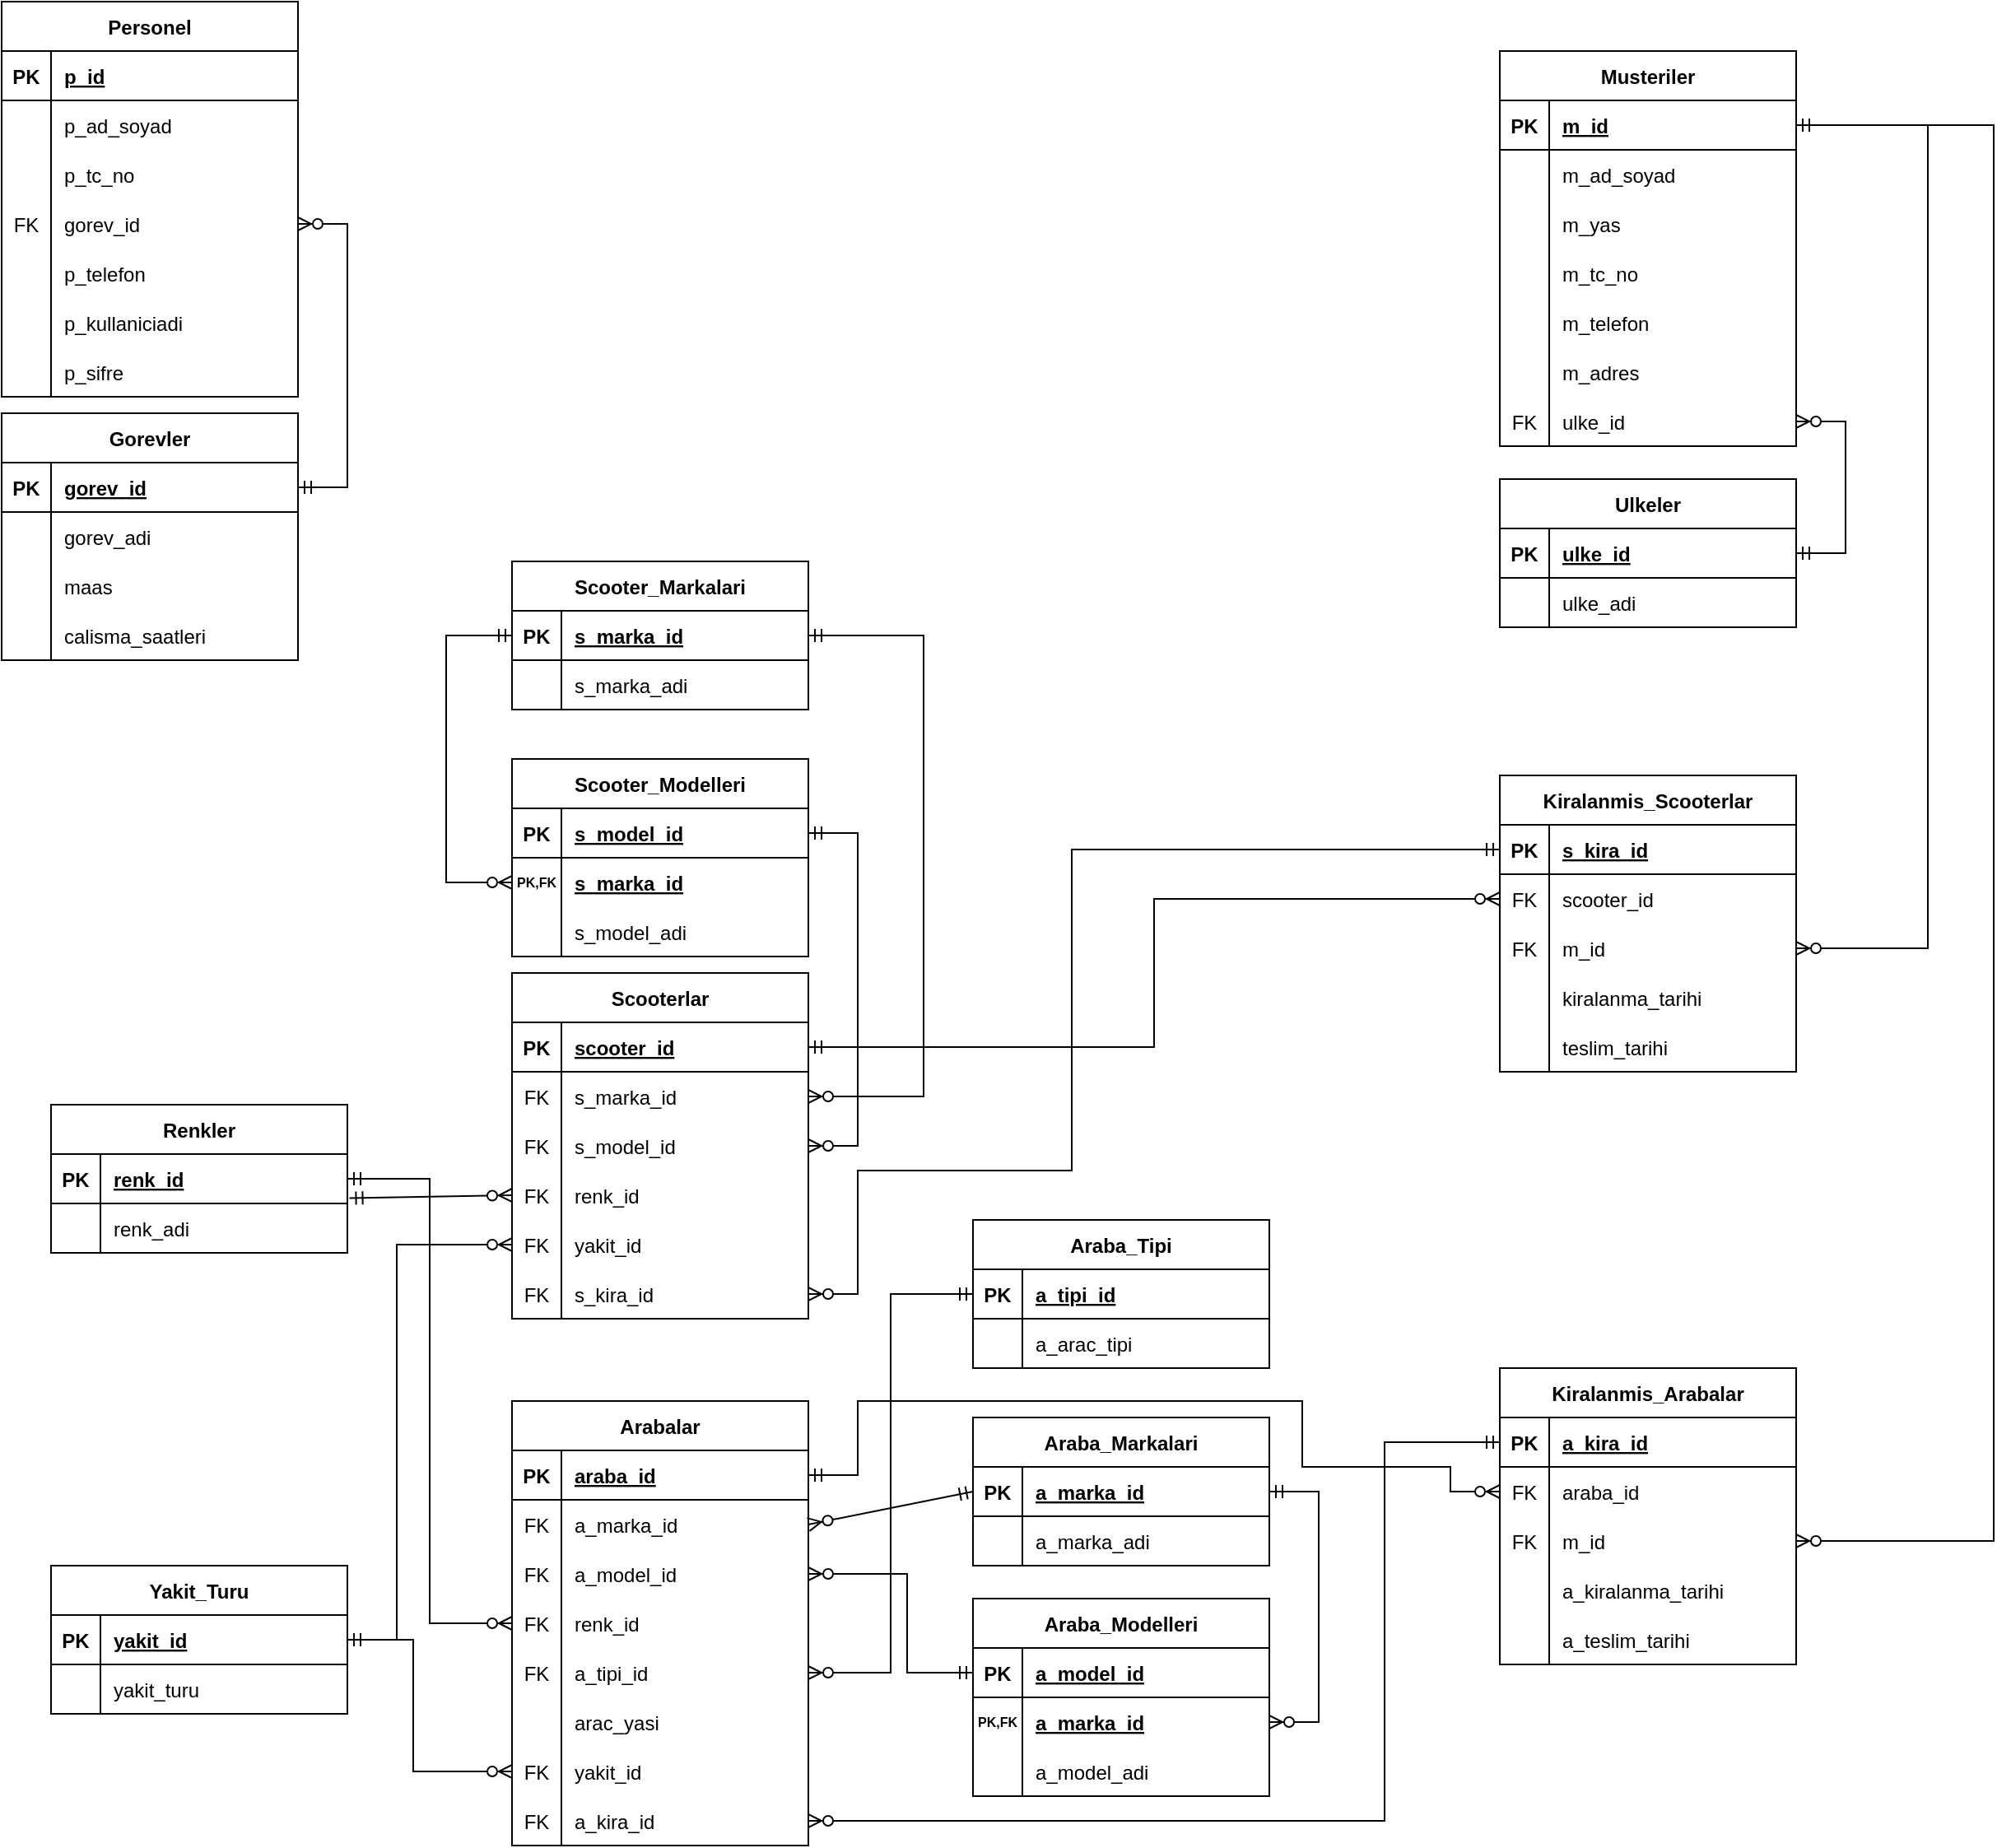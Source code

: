<mxfile version="20.6.0" type="device"><diagram id="TZ5H_SJA_G_Ky86svRld" name="Sayfa -1"><mxGraphModel dx="1887" dy="1253" grid="1" gridSize="10" guides="1" tooltips="1" connect="1" arrows="1" fold="1" page="1" pageScale="1" pageWidth="1654" pageHeight="1169" math="0" shadow="0"><root><mxCell id="0"/><mxCell id="1" parent="0"/><mxCell id="xBkEugrNKiCHS2MSP7VI-1" value="Personel" style="shape=table;startSize=30;container=1;collapsible=1;childLayout=tableLayout;fixedRows=1;rowLines=0;fontStyle=1;align=center;resizeLast=1;swimlaneLine=1;" vertex="1" parent="1"><mxGeometry x="222" y="25" width="180" height="240" as="geometry"/></mxCell><mxCell id="xBkEugrNKiCHS2MSP7VI-2" value="" style="shape=tableRow;horizontal=0;startSize=0;swimlaneHead=0;swimlaneBody=0;fillColor=none;collapsible=0;dropTarget=0;points=[[0,0.5],[1,0.5]];portConstraint=eastwest;top=0;left=0;right=0;bottom=1;" vertex="1" parent="xBkEugrNKiCHS2MSP7VI-1"><mxGeometry y="30" width="180" height="30" as="geometry"/></mxCell><mxCell id="xBkEugrNKiCHS2MSP7VI-3" value="PK" style="shape=partialRectangle;connectable=0;fillColor=none;top=0;left=0;bottom=0;right=0;fontStyle=1;overflow=hidden;" vertex="1" parent="xBkEugrNKiCHS2MSP7VI-2"><mxGeometry width="30" height="30" as="geometry"><mxRectangle width="30" height="30" as="alternateBounds"/></mxGeometry></mxCell><mxCell id="xBkEugrNKiCHS2MSP7VI-4" value="p_id" style="shape=partialRectangle;connectable=0;fillColor=none;top=0;left=0;bottom=0;right=0;align=left;spacingLeft=6;fontStyle=5;overflow=hidden;" vertex="1" parent="xBkEugrNKiCHS2MSP7VI-2"><mxGeometry x="30" width="150" height="30" as="geometry"><mxRectangle width="150" height="30" as="alternateBounds"/></mxGeometry></mxCell><mxCell id="xBkEugrNKiCHS2MSP7VI-5" value="" style="shape=tableRow;horizontal=0;startSize=0;swimlaneHead=0;swimlaneBody=0;fillColor=none;collapsible=0;dropTarget=0;points=[[0,0.5],[1,0.5]];portConstraint=eastwest;top=0;left=0;right=0;bottom=0;" vertex="1" parent="xBkEugrNKiCHS2MSP7VI-1"><mxGeometry y="60" width="180" height="30" as="geometry"/></mxCell><mxCell id="xBkEugrNKiCHS2MSP7VI-6" value="" style="shape=partialRectangle;connectable=0;fillColor=none;top=0;left=0;bottom=0;right=0;editable=1;overflow=hidden;" vertex="1" parent="xBkEugrNKiCHS2MSP7VI-5"><mxGeometry width="30" height="30" as="geometry"><mxRectangle width="30" height="30" as="alternateBounds"/></mxGeometry></mxCell><mxCell id="xBkEugrNKiCHS2MSP7VI-7" value="p_ad_soyad" style="shape=partialRectangle;connectable=0;fillColor=none;top=0;left=0;bottom=0;right=0;align=left;spacingLeft=6;overflow=hidden;" vertex="1" parent="xBkEugrNKiCHS2MSP7VI-5"><mxGeometry x="30" width="150" height="30" as="geometry"><mxRectangle width="150" height="30" as="alternateBounds"/></mxGeometry></mxCell><mxCell id="xBkEugrNKiCHS2MSP7VI-385" style="shape=tableRow;horizontal=0;startSize=0;swimlaneHead=0;swimlaneBody=0;fillColor=none;collapsible=0;dropTarget=0;points=[[0,0.5],[1,0.5]];portConstraint=eastwest;top=0;left=0;right=0;bottom=0;" vertex="1" parent="xBkEugrNKiCHS2MSP7VI-1"><mxGeometry y="90" width="180" height="30" as="geometry"/></mxCell><mxCell id="xBkEugrNKiCHS2MSP7VI-386" style="shape=partialRectangle;connectable=0;fillColor=none;top=0;left=0;bottom=0;right=0;editable=1;overflow=hidden;" vertex="1" parent="xBkEugrNKiCHS2MSP7VI-385"><mxGeometry width="30" height="30" as="geometry"><mxRectangle width="30" height="30" as="alternateBounds"/></mxGeometry></mxCell><mxCell id="xBkEugrNKiCHS2MSP7VI-387" value="p_tc_no" style="shape=partialRectangle;connectable=0;fillColor=none;top=0;left=0;bottom=0;right=0;align=left;spacingLeft=6;overflow=hidden;" vertex="1" parent="xBkEugrNKiCHS2MSP7VI-385"><mxGeometry x="30" width="150" height="30" as="geometry"><mxRectangle width="150" height="30" as="alternateBounds"/></mxGeometry></mxCell><mxCell id="xBkEugrNKiCHS2MSP7VI-391" style="shape=tableRow;horizontal=0;startSize=0;swimlaneHead=0;swimlaneBody=0;fillColor=none;collapsible=0;dropTarget=0;points=[[0,0.5],[1,0.5]];portConstraint=eastwest;top=0;left=0;right=0;bottom=0;" vertex="1" parent="xBkEugrNKiCHS2MSP7VI-1"><mxGeometry y="120" width="180" height="30" as="geometry"/></mxCell><mxCell id="xBkEugrNKiCHS2MSP7VI-392" value="FK" style="shape=partialRectangle;connectable=0;fillColor=none;top=0;left=0;bottom=0;right=0;editable=1;overflow=hidden;" vertex="1" parent="xBkEugrNKiCHS2MSP7VI-391"><mxGeometry width="30" height="30" as="geometry"><mxRectangle width="30" height="30" as="alternateBounds"/></mxGeometry></mxCell><mxCell id="xBkEugrNKiCHS2MSP7VI-393" value="gorev_id" style="shape=partialRectangle;connectable=0;fillColor=none;top=0;left=0;bottom=0;right=0;align=left;spacingLeft=6;overflow=hidden;" vertex="1" parent="xBkEugrNKiCHS2MSP7VI-391"><mxGeometry x="30" width="150" height="30" as="geometry"><mxRectangle width="150" height="30" as="alternateBounds"/></mxGeometry></mxCell><mxCell id="xBkEugrNKiCHS2MSP7VI-400" style="shape=tableRow;horizontal=0;startSize=0;swimlaneHead=0;swimlaneBody=0;fillColor=none;collapsible=0;dropTarget=0;points=[[0,0.5],[1,0.5]];portConstraint=eastwest;top=0;left=0;right=0;bottom=0;" vertex="1" parent="xBkEugrNKiCHS2MSP7VI-1"><mxGeometry y="150" width="180" height="30" as="geometry"/></mxCell><mxCell id="xBkEugrNKiCHS2MSP7VI-401" style="shape=partialRectangle;connectable=0;fillColor=none;top=0;left=0;bottom=0;right=0;editable=1;overflow=hidden;" vertex="1" parent="xBkEugrNKiCHS2MSP7VI-400"><mxGeometry width="30" height="30" as="geometry"><mxRectangle width="30" height="30" as="alternateBounds"/></mxGeometry></mxCell><mxCell id="xBkEugrNKiCHS2MSP7VI-402" value="p_telefon" style="shape=partialRectangle;connectable=0;fillColor=none;top=0;left=0;bottom=0;right=0;align=left;spacingLeft=6;overflow=hidden;" vertex="1" parent="xBkEugrNKiCHS2MSP7VI-400"><mxGeometry x="30" width="150" height="30" as="geometry"><mxRectangle width="150" height="30" as="alternateBounds"/></mxGeometry></mxCell><mxCell id="xBkEugrNKiCHS2MSP7VI-419" style="shape=tableRow;horizontal=0;startSize=0;swimlaneHead=0;swimlaneBody=0;fillColor=none;collapsible=0;dropTarget=0;points=[[0,0.5],[1,0.5]];portConstraint=eastwest;top=0;left=0;right=0;bottom=0;" vertex="1" parent="xBkEugrNKiCHS2MSP7VI-1"><mxGeometry y="180" width="180" height="30" as="geometry"/></mxCell><mxCell id="xBkEugrNKiCHS2MSP7VI-420" style="shape=partialRectangle;connectable=0;fillColor=none;top=0;left=0;bottom=0;right=0;editable=1;overflow=hidden;" vertex="1" parent="xBkEugrNKiCHS2MSP7VI-419"><mxGeometry width="30" height="30" as="geometry"><mxRectangle width="30" height="30" as="alternateBounds"/></mxGeometry></mxCell><mxCell id="xBkEugrNKiCHS2MSP7VI-421" value="p_kullaniciadi" style="shape=partialRectangle;connectable=0;fillColor=none;top=0;left=0;bottom=0;right=0;align=left;spacingLeft=6;overflow=hidden;" vertex="1" parent="xBkEugrNKiCHS2MSP7VI-419"><mxGeometry x="30" width="150" height="30" as="geometry"><mxRectangle width="150" height="30" as="alternateBounds"/></mxGeometry></mxCell><mxCell id="xBkEugrNKiCHS2MSP7VI-422" style="shape=tableRow;horizontal=0;startSize=0;swimlaneHead=0;swimlaneBody=0;fillColor=none;collapsible=0;dropTarget=0;points=[[0,0.5],[1,0.5]];portConstraint=eastwest;top=0;left=0;right=0;bottom=0;" vertex="1" parent="xBkEugrNKiCHS2MSP7VI-1"><mxGeometry y="210" width="180" height="30" as="geometry"/></mxCell><mxCell id="xBkEugrNKiCHS2MSP7VI-423" style="shape=partialRectangle;connectable=0;fillColor=none;top=0;left=0;bottom=0;right=0;editable=1;overflow=hidden;" vertex="1" parent="xBkEugrNKiCHS2MSP7VI-422"><mxGeometry width="30" height="30" as="geometry"><mxRectangle width="30" height="30" as="alternateBounds"/></mxGeometry></mxCell><mxCell id="xBkEugrNKiCHS2MSP7VI-424" value="p_sifre" style="shape=partialRectangle;connectable=0;fillColor=none;top=0;left=0;bottom=0;right=0;align=left;spacingLeft=6;overflow=hidden;" vertex="1" parent="xBkEugrNKiCHS2MSP7VI-422"><mxGeometry x="30" width="150" height="30" as="geometry"><mxRectangle width="150" height="30" as="alternateBounds"/></mxGeometry></mxCell><mxCell id="xBkEugrNKiCHS2MSP7VI-53" value="Arabalar" style="shape=table;startSize=30;container=1;collapsible=1;childLayout=tableLayout;fixedRows=1;rowLines=0;fontStyle=1;align=center;resizeLast=1;" vertex="1" parent="1"><mxGeometry x="532" y="875" width="180" height="270" as="geometry"/></mxCell><mxCell id="xBkEugrNKiCHS2MSP7VI-54" value="" style="shape=tableRow;horizontal=0;startSize=0;swimlaneHead=0;swimlaneBody=0;fillColor=none;collapsible=0;dropTarget=0;points=[[0,0.5],[1,0.5]];portConstraint=eastwest;top=0;left=0;right=0;bottom=1;" vertex="1" parent="xBkEugrNKiCHS2MSP7VI-53"><mxGeometry y="30" width="180" height="30" as="geometry"/></mxCell><mxCell id="xBkEugrNKiCHS2MSP7VI-55" value="PK" style="shape=partialRectangle;connectable=0;fillColor=none;top=0;left=0;bottom=0;right=0;fontStyle=1;overflow=hidden;" vertex="1" parent="xBkEugrNKiCHS2MSP7VI-54"><mxGeometry width="30" height="30" as="geometry"><mxRectangle width="30" height="30" as="alternateBounds"/></mxGeometry></mxCell><mxCell id="xBkEugrNKiCHS2MSP7VI-56" value="araba_id" style="shape=partialRectangle;connectable=0;fillColor=none;top=0;left=0;bottom=0;right=0;align=left;spacingLeft=6;fontStyle=5;overflow=hidden;" vertex="1" parent="xBkEugrNKiCHS2MSP7VI-54"><mxGeometry x="30" width="150" height="30" as="geometry"><mxRectangle width="150" height="30" as="alternateBounds"/></mxGeometry></mxCell><mxCell id="xBkEugrNKiCHS2MSP7VI-57" value="" style="shape=tableRow;horizontal=0;startSize=0;swimlaneHead=0;swimlaneBody=0;fillColor=none;collapsible=0;dropTarget=0;points=[[0,0.5],[1,0.5]];portConstraint=eastwest;top=0;left=0;right=0;bottom=0;" vertex="1" parent="xBkEugrNKiCHS2MSP7VI-53"><mxGeometry y="60" width="180" height="30" as="geometry"/></mxCell><mxCell id="xBkEugrNKiCHS2MSP7VI-58" value="FK" style="shape=partialRectangle;connectable=0;fillColor=none;top=0;left=0;bottom=0;right=0;editable=1;overflow=hidden;" vertex="1" parent="xBkEugrNKiCHS2MSP7VI-57"><mxGeometry width="30" height="30" as="geometry"><mxRectangle width="30" height="30" as="alternateBounds"/></mxGeometry></mxCell><mxCell id="xBkEugrNKiCHS2MSP7VI-59" value="a_marka_id" style="shape=partialRectangle;connectable=0;fillColor=none;top=0;left=0;bottom=0;right=0;align=left;spacingLeft=6;overflow=hidden;" vertex="1" parent="xBkEugrNKiCHS2MSP7VI-57"><mxGeometry x="30" width="150" height="30" as="geometry"><mxRectangle width="150" height="30" as="alternateBounds"/></mxGeometry></mxCell><mxCell id="xBkEugrNKiCHS2MSP7VI-60" value="" style="shape=tableRow;horizontal=0;startSize=0;swimlaneHead=0;swimlaneBody=0;fillColor=none;collapsible=0;dropTarget=0;points=[[0,0.5],[1,0.5]];portConstraint=eastwest;top=0;left=0;right=0;bottom=0;" vertex="1" parent="xBkEugrNKiCHS2MSP7VI-53"><mxGeometry y="90" width="180" height="30" as="geometry"/></mxCell><mxCell id="xBkEugrNKiCHS2MSP7VI-61" value="FK" style="shape=partialRectangle;connectable=0;fillColor=none;top=0;left=0;bottom=0;right=0;editable=1;overflow=hidden;" vertex="1" parent="xBkEugrNKiCHS2MSP7VI-60"><mxGeometry width="30" height="30" as="geometry"><mxRectangle width="30" height="30" as="alternateBounds"/></mxGeometry></mxCell><mxCell id="xBkEugrNKiCHS2MSP7VI-62" value="a_model_id" style="shape=partialRectangle;connectable=0;fillColor=none;top=0;left=0;bottom=0;right=0;align=left;spacingLeft=6;overflow=hidden;" vertex="1" parent="xBkEugrNKiCHS2MSP7VI-60"><mxGeometry x="30" width="150" height="30" as="geometry"><mxRectangle width="150" height="30" as="alternateBounds"/></mxGeometry></mxCell><mxCell id="xBkEugrNKiCHS2MSP7VI-63" value="" style="shape=tableRow;horizontal=0;startSize=0;swimlaneHead=0;swimlaneBody=0;fillColor=none;collapsible=0;dropTarget=0;points=[[0,0.5],[1,0.5]];portConstraint=eastwest;top=0;left=0;right=0;bottom=0;" vertex="1" parent="xBkEugrNKiCHS2MSP7VI-53"><mxGeometry y="120" width="180" height="30" as="geometry"/></mxCell><mxCell id="xBkEugrNKiCHS2MSP7VI-64" value="FK" style="shape=partialRectangle;connectable=0;fillColor=none;top=0;left=0;bottom=0;right=0;editable=1;overflow=hidden;" vertex="1" parent="xBkEugrNKiCHS2MSP7VI-63"><mxGeometry width="30" height="30" as="geometry"><mxRectangle width="30" height="30" as="alternateBounds"/></mxGeometry></mxCell><mxCell id="xBkEugrNKiCHS2MSP7VI-65" value="renk_id" style="shape=partialRectangle;connectable=0;fillColor=none;top=0;left=0;bottom=0;right=0;align=left;spacingLeft=6;overflow=hidden;" vertex="1" parent="xBkEugrNKiCHS2MSP7VI-63"><mxGeometry x="30" width="150" height="30" as="geometry"><mxRectangle width="150" height="30" as="alternateBounds"/></mxGeometry></mxCell><mxCell id="xBkEugrNKiCHS2MSP7VI-128" style="shape=tableRow;horizontal=0;startSize=0;swimlaneHead=0;swimlaneBody=0;fillColor=none;collapsible=0;dropTarget=0;points=[[0,0.5],[1,0.5]];portConstraint=eastwest;top=0;left=0;right=0;bottom=0;" vertex="1" parent="xBkEugrNKiCHS2MSP7VI-53"><mxGeometry y="150" width="180" height="30" as="geometry"/></mxCell><mxCell id="xBkEugrNKiCHS2MSP7VI-129" value="FK" style="shape=partialRectangle;connectable=0;fillColor=none;top=0;left=0;bottom=0;right=0;editable=1;overflow=hidden;" vertex="1" parent="xBkEugrNKiCHS2MSP7VI-128"><mxGeometry width="30" height="30" as="geometry"><mxRectangle width="30" height="30" as="alternateBounds"/></mxGeometry></mxCell><mxCell id="xBkEugrNKiCHS2MSP7VI-130" value="a_tipi_id" style="shape=partialRectangle;connectable=0;fillColor=none;top=0;left=0;bottom=0;right=0;align=left;spacingLeft=6;overflow=hidden;" vertex="1" parent="xBkEugrNKiCHS2MSP7VI-128"><mxGeometry x="30" width="150" height="30" as="geometry"><mxRectangle width="150" height="30" as="alternateBounds"/></mxGeometry></mxCell><mxCell id="xBkEugrNKiCHS2MSP7VI-131" style="shape=tableRow;horizontal=0;startSize=0;swimlaneHead=0;swimlaneBody=0;fillColor=none;collapsible=0;dropTarget=0;points=[[0,0.5],[1,0.5]];portConstraint=eastwest;top=0;left=0;right=0;bottom=0;" vertex="1" parent="xBkEugrNKiCHS2MSP7VI-53"><mxGeometry y="180" width="180" height="30" as="geometry"/></mxCell><mxCell id="xBkEugrNKiCHS2MSP7VI-132" style="shape=partialRectangle;connectable=0;fillColor=none;top=0;left=0;bottom=0;right=0;editable=1;overflow=hidden;" vertex="1" parent="xBkEugrNKiCHS2MSP7VI-131"><mxGeometry width="30" height="30" as="geometry"><mxRectangle width="30" height="30" as="alternateBounds"/></mxGeometry></mxCell><mxCell id="xBkEugrNKiCHS2MSP7VI-133" value="arac_yasi" style="shape=partialRectangle;connectable=0;fillColor=none;top=0;left=0;bottom=0;right=0;align=left;spacingLeft=6;overflow=hidden;" vertex="1" parent="xBkEugrNKiCHS2MSP7VI-131"><mxGeometry x="30" width="150" height="30" as="geometry"><mxRectangle width="150" height="30" as="alternateBounds"/></mxGeometry></mxCell><mxCell id="xBkEugrNKiCHS2MSP7VI-314" style="shape=tableRow;horizontal=0;startSize=0;swimlaneHead=0;swimlaneBody=0;fillColor=none;collapsible=0;dropTarget=0;points=[[0,0.5],[1,0.5]];portConstraint=eastwest;top=0;left=0;right=0;bottom=0;" vertex="1" parent="xBkEugrNKiCHS2MSP7VI-53"><mxGeometry y="210" width="180" height="30" as="geometry"/></mxCell><mxCell id="xBkEugrNKiCHS2MSP7VI-315" value="FK" style="shape=partialRectangle;connectable=0;fillColor=none;top=0;left=0;bottom=0;right=0;editable=1;overflow=hidden;" vertex="1" parent="xBkEugrNKiCHS2MSP7VI-314"><mxGeometry width="30" height="30" as="geometry"><mxRectangle width="30" height="30" as="alternateBounds"/></mxGeometry></mxCell><mxCell id="xBkEugrNKiCHS2MSP7VI-316" value="yakit_id" style="shape=partialRectangle;connectable=0;fillColor=none;top=0;left=0;bottom=0;right=0;align=left;spacingLeft=6;overflow=hidden;" vertex="1" parent="xBkEugrNKiCHS2MSP7VI-314"><mxGeometry x="30" width="150" height="30" as="geometry"><mxRectangle width="150" height="30" as="alternateBounds"/></mxGeometry></mxCell><mxCell id="xBkEugrNKiCHS2MSP7VI-317" style="shape=tableRow;horizontal=0;startSize=0;swimlaneHead=0;swimlaneBody=0;fillColor=none;collapsible=0;dropTarget=0;points=[[0,0.5],[1,0.5]];portConstraint=eastwest;top=0;left=0;right=0;bottom=0;" vertex="1" parent="xBkEugrNKiCHS2MSP7VI-53"><mxGeometry y="240" width="180" height="30" as="geometry"/></mxCell><mxCell id="xBkEugrNKiCHS2MSP7VI-318" value="FK" style="shape=partialRectangle;connectable=0;fillColor=none;top=0;left=0;bottom=0;right=0;editable=1;overflow=hidden;" vertex="1" parent="xBkEugrNKiCHS2MSP7VI-317"><mxGeometry width="30" height="30" as="geometry"><mxRectangle width="30" height="30" as="alternateBounds"/></mxGeometry></mxCell><mxCell id="xBkEugrNKiCHS2MSP7VI-319" value="a_kira_id" style="shape=partialRectangle;connectable=0;fillColor=none;top=0;left=0;bottom=0;right=0;align=left;spacingLeft=6;overflow=hidden;" vertex="1" parent="xBkEugrNKiCHS2MSP7VI-317"><mxGeometry x="30" width="150" height="30" as="geometry"><mxRectangle width="150" height="30" as="alternateBounds"/></mxGeometry></mxCell><mxCell id="xBkEugrNKiCHS2MSP7VI-159" value="Renkler" style="shape=table;startSize=30;container=1;collapsible=1;childLayout=tableLayout;fixedRows=1;rowLines=0;fontStyle=1;align=center;resizeLast=1;shadow=0;strokeColor=default;fillColor=default;" vertex="1" parent="1"><mxGeometry x="252" y="695" width="180" height="90" as="geometry"/></mxCell><mxCell id="xBkEugrNKiCHS2MSP7VI-160" value="" style="shape=tableRow;horizontal=0;startSize=0;swimlaneHead=0;swimlaneBody=0;fillColor=none;collapsible=0;dropTarget=0;points=[[0,0.5],[1,0.5]];portConstraint=eastwest;top=0;left=0;right=0;bottom=1;shadow=0;strokeColor=default;" vertex="1" parent="xBkEugrNKiCHS2MSP7VI-159"><mxGeometry y="30" width="180" height="30" as="geometry"/></mxCell><mxCell id="xBkEugrNKiCHS2MSP7VI-161" value="PK" style="shape=partialRectangle;connectable=0;fillColor=none;top=0;left=0;bottom=0;right=0;fontStyle=1;overflow=hidden;shadow=0;strokeColor=default;" vertex="1" parent="xBkEugrNKiCHS2MSP7VI-160"><mxGeometry width="30" height="30" as="geometry"><mxRectangle width="30" height="30" as="alternateBounds"/></mxGeometry></mxCell><mxCell id="xBkEugrNKiCHS2MSP7VI-162" value="renk_id" style="shape=partialRectangle;connectable=0;fillColor=none;top=0;left=0;bottom=0;right=0;align=left;spacingLeft=6;fontStyle=5;overflow=hidden;shadow=0;strokeColor=default;" vertex="1" parent="xBkEugrNKiCHS2MSP7VI-160"><mxGeometry x="30" width="150" height="30" as="geometry"><mxRectangle width="150" height="30" as="alternateBounds"/></mxGeometry></mxCell><mxCell id="xBkEugrNKiCHS2MSP7VI-163" value="" style="shape=tableRow;horizontal=0;startSize=0;swimlaneHead=0;swimlaneBody=0;fillColor=none;collapsible=0;dropTarget=0;points=[[0,0.5],[1,0.5]];portConstraint=eastwest;top=0;left=0;right=0;bottom=0;shadow=0;strokeColor=default;" vertex="1" parent="xBkEugrNKiCHS2MSP7VI-159"><mxGeometry y="60" width="180" height="30" as="geometry"/></mxCell><mxCell id="xBkEugrNKiCHS2MSP7VI-164" value="" style="shape=partialRectangle;connectable=0;fillColor=none;top=0;left=0;bottom=0;right=0;editable=1;overflow=hidden;shadow=0;strokeColor=default;" vertex="1" parent="xBkEugrNKiCHS2MSP7VI-163"><mxGeometry width="30" height="30" as="geometry"><mxRectangle width="30" height="30" as="alternateBounds"/></mxGeometry></mxCell><mxCell id="xBkEugrNKiCHS2MSP7VI-165" value="renk_adi" style="shape=partialRectangle;connectable=0;fillColor=none;top=0;left=0;bottom=0;right=0;align=left;spacingLeft=6;overflow=hidden;shadow=0;strokeColor=default;" vertex="1" parent="xBkEugrNKiCHS2MSP7VI-163"><mxGeometry x="30" width="150" height="30" as="geometry"><mxRectangle width="150" height="30" as="alternateBounds"/></mxGeometry></mxCell><mxCell id="xBkEugrNKiCHS2MSP7VI-172" value="Araba_Modelleri" style="shape=table;startSize=30;container=1;collapsible=1;childLayout=tableLayout;fixedRows=1;rowLines=0;fontStyle=1;align=center;resizeLast=1;shadow=0;strokeColor=default;fillColor=default;" vertex="1" parent="1"><mxGeometry x="812" y="995" width="180" height="120" as="geometry"/></mxCell><mxCell id="xBkEugrNKiCHS2MSP7VI-173" value="" style="shape=tableRow;horizontal=0;startSize=0;swimlaneHead=0;swimlaneBody=0;fillColor=none;collapsible=0;dropTarget=0;points=[[0,0.5],[1,0.5]];portConstraint=eastwest;top=0;left=0;right=0;bottom=1;shadow=0;strokeColor=default;" vertex="1" parent="xBkEugrNKiCHS2MSP7VI-172"><mxGeometry y="30" width="180" height="30" as="geometry"/></mxCell><mxCell id="xBkEugrNKiCHS2MSP7VI-174" value="PK" style="shape=partialRectangle;connectable=0;fillColor=none;top=0;left=0;bottom=0;right=0;fontStyle=1;overflow=hidden;shadow=0;strokeColor=default;" vertex="1" parent="xBkEugrNKiCHS2MSP7VI-173"><mxGeometry width="30" height="30" as="geometry"><mxRectangle width="30" height="30" as="alternateBounds"/></mxGeometry></mxCell><mxCell id="xBkEugrNKiCHS2MSP7VI-175" value="a_model_id" style="shape=partialRectangle;connectable=0;fillColor=none;top=0;left=0;bottom=0;right=0;align=left;spacingLeft=6;fontStyle=5;overflow=hidden;shadow=0;strokeColor=default;" vertex="1" parent="xBkEugrNKiCHS2MSP7VI-173"><mxGeometry x="30" width="150" height="30" as="geometry"><mxRectangle width="150" height="30" as="alternateBounds"/></mxGeometry></mxCell><mxCell id="xBkEugrNKiCHS2MSP7VI-176" value="" style="shape=tableRow;horizontal=0;startSize=0;swimlaneHead=0;swimlaneBody=0;fillColor=none;collapsible=0;dropTarget=0;points=[[0,0.5],[1,0.5]];portConstraint=eastwest;top=0;left=0;right=0;bottom=0;shadow=0;strokeColor=default;" vertex="1" parent="xBkEugrNKiCHS2MSP7VI-172"><mxGeometry y="60" width="180" height="30" as="geometry"/></mxCell><mxCell id="xBkEugrNKiCHS2MSP7VI-177" value="PK,FK" style="shape=partialRectangle;connectable=0;fillColor=none;top=0;left=0;bottom=0;right=0;editable=1;overflow=hidden;shadow=0;strokeColor=default;fontStyle=1;fontSize=8;" vertex="1" parent="xBkEugrNKiCHS2MSP7VI-176"><mxGeometry width="30" height="30" as="geometry"><mxRectangle width="30" height="30" as="alternateBounds"/></mxGeometry></mxCell><mxCell id="xBkEugrNKiCHS2MSP7VI-178" value="a_marka_id" style="shape=partialRectangle;connectable=0;fillColor=none;top=0;left=0;bottom=0;right=0;align=left;spacingLeft=6;overflow=hidden;shadow=0;strokeColor=default;fontStyle=5" vertex="1" parent="xBkEugrNKiCHS2MSP7VI-176"><mxGeometry x="30" width="150" height="30" as="geometry"><mxRectangle width="150" height="30" as="alternateBounds"/></mxGeometry></mxCell><mxCell id="xBkEugrNKiCHS2MSP7VI-179" style="shape=tableRow;horizontal=0;startSize=0;swimlaneHead=0;swimlaneBody=0;fillColor=none;collapsible=0;dropTarget=0;points=[[0,0.5],[1,0.5]];portConstraint=eastwest;top=0;left=0;right=0;bottom=0;shadow=0;strokeColor=default;" vertex="1" parent="xBkEugrNKiCHS2MSP7VI-172"><mxGeometry y="90" width="180" height="30" as="geometry"/></mxCell><mxCell id="xBkEugrNKiCHS2MSP7VI-180" style="shape=partialRectangle;connectable=0;fillColor=none;top=0;left=0;bottom=0;right=0;editable=1;overflow=hidden;shadow=0;strokeColor=default;fontStyle=1" vertex="1" parent="xBkEugrNKiCHS2MSP7VI-179"><mxGeometry width="30" height="30" as="geometry"><mxRectangle width="30" height="30" as="alternateBounds"/></mxGeometry></mxCell><mxCell id="xBkEugrNKiCHS2MSP7VI-181" value="a_model_adi" style="shape=partialRectangle;connectable=0;fillColor=none;top=0;left=0;bottom=0;right=0;align=left;spacingLeft=6;overflow=hidden;shadow=0;strokeColor=default;fontStyle=0" vertex="1" parent="xBkEugrNKiCHS2MSP7VI-179"><mxGeometry x="30" width="150" height="30" as="geometry"><mxRectangle width="150" height="30" as="alternateBounds"/></mxGeometry></mxCell><mxCell id="xBkEugrNKiCHS2MSP7VI-182" value="Araba_Markalari" style="shape=table;startSize=30;container=1;collapsible=1;childLayout=tableLayout;fixedRows=1;rowLines=0;fontStyle=1;align=center;resizeLast=1;shadow=0;strokeColor=default;fillColor=default;" vertex="1" parent="1"><mxGeometry x="812" y="885" width="180" height="90" as="geometry"/></mxCell><mxCell id="xBkEugrNKiCHS2MSP7VI-183" value="" style="shape=tableRow;horizontal=0;startSize=0;swimlaneHead=0;swimlaneBody=0;fillColor=none;collapsible=0;dropTarget=0;points=[[0,0.5],[1,0.5]];portConstraint=eastwest;top=0;left=0;right=0;bottom=1;shadow=0;strokeColor=default;" vertex="1" parent="xBkEugrNKiCHS2MSP7VI-182"><mxGeometry y="30" width="180" height="30" as="geometry"/></mxCell><mxCell id="xBkEugrNKiCHS2MSP7VI-184" value="PK" style="shape=partialRectangle;connectable=0;fillColor=none;top=0;left=0;bottom=0;right=0;fontStyle=1;overflow=hidden;shadow=0;strokeColor=default;" vertex="1" parent="xBkEugrNKiCHS2MSP7VI-183"><mxGeometry width="30" height="30" as="geometry"><mxRectangle width="30" height="30" as="alternateBounds"/></mxGeometry></mxCell><mxCell id="xBkEugrNKiCHS2MSP7VI-185" value="a_marka_id" style="shape=partialRectangle;connectable=0;fillColor=none;top=0;left=0;bottom=0;right=0;align=left;spacingLeft=6;fontStyle=5;overflow=hidden;shadow=0;strokeColor=default;" vertex="1" parent="xBkEugrNKiCHS2MSP7VI-183"><mxGeometry x="30" width="150" height="30" as="geometry"><mxRectangle width="150" height="30" as="alternateBounds"/></mxGeometry></mxCell><mxCell id="xBkEugrNKiCHS2MSP7VI-186" value="" style="shape=tableRow;horizontal=0;startSize=0;swimlaneHead=0;swimlaneBody=0;fillColor=none;collapsible=0;dropTarget=0;points=[[0,0.5],[1,0.5]];portConstraint=eastwest;top=0;left=0;right=0;bottom=0;shadow=0;strokeColor=default;" vertex="1" parent="xBkEugrNKiCHS2MSP7VI-182"><mxGeometry y="60" width="180" height="30" as="geometry"/></mxCell><mxCell id="xBkEugrNKiCHS2MSP7VI-187" value="" style="shape=partialRectangle;connectable=0;fillColor=none;top=0;left=0;bottom=0;right=0;editable=1;overflow=hidden;shadow=0;strokeColor=default;" vertex="1" parent="xBkEugrNKiCHS2MSP7VI-186"><mxGeometry width="30" height="30" as="geometry"><mxRectangle width="30" height="30" as="alternateBounds"/></mxGeometry></mxCell><mxCell id="xBkEugrNKiCHS2MSP7VI-188" value="a_marka_adi" style="shape=partialRectangle;connectable=0;fillColor=none;top=0;left=0;bottom=0;right=0;align=left;spacingLeft=6;overflow=hidden;shadow=0;strokeColor=default;" vertex="1" parent="xBkEugrNKiCHS2MSP7VI-186"><mxGeometry x="30" width="150" height="30" as="geometry"><mxRectangle width="150" height="30" as="alternateBounds"/></mxGeometry></mxCell><mxCell id="xBkEugrNKiCHS2MSP7VI-195" value="Araba_Tipi" style="shape=table;startSize=30;container=1;collapsible=1;childLayout=tableLayout;fixedRows=1;rowLines=0;fontStyle=1;align=center;resizeLast=1;shadow=0;strokeColor=default;fillColor=default;" vertex="1" parent="1"><mxGeometry x="812" y="765" width="180" height="90" as="geometry"/></mxCell><mxCell id="xBkEugrNKiCHS2MSP7VI-196" value="" style="shape=tableRow;horizontal=0;startSize=0;swimlaneHead=0;swimlaneBody=0;fillColor=none;collapsible=0;dropTarget=0;points=[[0,0.5],[1,0.5]];portConstraint=eastwest;top=0;left=0;right=0;bottom=1;shadow=0;strokeColor=default;" vertex="1" parent="xBkEugrNKiCHS2MSP7VI-195"><mxGeometry y="30" width="180" height="30" as="geometry"/></mxCell><mxCell id="xBkEugrNKiCHS2MSP7VI-197" value="PK" style="shape=partialRectangle;connectable=0;fillColor=none;top=0;left=0;bottom=0;right=0;fontStyle=1;overflow=hidden;shadow=0;strokeColor=default;" vertex="1" parent="xBkEugrNKiCHS2MSP7VI-196"><mxGeometry width="30" height="30" as="geometry"><mxRectangle width="30" height="30" as="alternateBounds"/></mxGeometry></mxCell><mxCell id="xBkEugrNKiCHS2MSP7VI-198" value="a_tipi_id" style="shape=partialRectangle;connectable=0;fillColor=none;top=0;left=0;bottom=0;right=0;align=left;spacingLeft=6;fontStyle=5;overflow=hidden;shadow=0;strokeColor=default;" vertex="1" parent="xBkEugrNKiCHS2MSP7VI-196"><mxGeometry x="30" width="150" height="30" as="geometry"><mxRectangle width="150" height="30" as="alternateBounds"/></mxGeometry></mxCell><mxCell id="xBkEugrNKiCHS2MSP7VI-199" value="" style="shape=tableRow;horizontal=0;startSize=0;swimlaneHead=0;swimlaneBody=0;fillColor=none;collapsible=0;dropTarget=0;points=[[0,0.5],[1,0.5]];portConstraint=eastwest;top=0;left=0;right=0;bottom=0;shadow=0;strokeColor=default;" vertex="1" parent="xBkEugrNKiCHS2MSP7VI-195"><mxGeometry y="60" width="180" height="30" as="geometry"/></mxCell><mxCell id="xBkEugrNKiCHS2MSP7VI-200" value="" style="shape=partialRectangle;connectable=0;fillColor=none;top=0;left=0;bottom=0;right=0;editable=1;overflow=hidden;shadow=0;strokeColor=default;" vertex="1" parent="xBkEugrNKiCHS2MSP7VI-199"><mxGeometry width="30" height="30" as="geometry"><mxRectangle width="30" height="30" as="alternateBounds"/></mxGeometry></mxCell><mxCell id="xBkEugrNKiCHS2MSP7VI-201" value="a_arac_tipi" style="shape=partialRectangle;connectable=0;fillColor=none;top=0;left=0;bottom=0;right=0;align=left;spacingLeft=6;overflow=hidden;shadow=0;strokeColor=default;" vertex="1" parent="xBkEugrNKiCHS2MSP7VI-199"><mxGeometry x="30" width="150" height="30" as="geometry"><mxRectangle width="150" height="30" as="alternateBounds"/></mxGeometry></mxCell><mxCell id="xBkEugrNKiCHS2MSP7VI-208" value="Musteriler" style="shape=table;startSize=30;container=1;collapsible=1;childLayout=tableLayout;fixedRows=1;rowLines=0;fontStyle=1;align=center;resizeLast=1;shadow=0;strokeColor=default;fillColor=default;" vertex="1" parent="1"><mxGeometry x="1132" y="55" width="180" height="240" as="geometry"/></mxCell><mxCell id="xBkEugrNKiCHS2MSP7VI-209" value="" style="shape=tableRow;horizontal=0;startSize=0;swimlaneHead=0;swimlaneBody=0;fillColor=none;collapsible=0;dropTarget=0;points=[[0,0.5],[1,0.5]];portConstraint=eastwest;top=0;left=0;right=0;bottom=1;shadow=0;strokeColor=default;" vertex="1" parent="xBkEugrNKiCHS2MSP7VI-208"><mxGeometry y="30" width="180" height="30" as="geometry"/></mxCell><mxCell id="xBkEugrNKiCHS2MSP7VI-210" value="PK" style="shape=partialRectangle;connectable=0;fillColor=none;top=0;left=0;bottom=0;right=0;fontStyle=1;overflow=hidden;shadow=0;strokeColor=default;" vertex="1" parent="xBkEugrNKiCHS2MSP7VI-209"><mxGeometry width="30" height="30" as="geometry"><mxRectangle width="30" height="30" as="alternateBounds"/></mxGeometry></mxCell><mxCell id="xBkEugrNKiCHS2MSP7VI-211" value="m_id" style="shape=partialRectangle;connectable=0;fillColor=none;top=0;left=0;bottom=0;right=0;align=left;spacingLeft=6;fontStyle=5;overflow=hidden;shadow=0;strokeColor=default;" vertex="1" parent="xBkEugrNKiCHS2MSP7VI-209"><mxGeometry x="30" width="150" height="30" as="geometry"><mxRectangle width="150" height="30" as="alternateBounds"/></mxGeometry></mxCell><mxCell id="xBkEugrNKiCHS2MSP7VI-212" value="" style="shape=tableRow;horizontal=0;startSize=0;swimlaneHead=0;swimlaneBody=0;fillColor=none;collapsible=0;dropTarget=0;points=[[0,0.5],[1,0.5]];portConstraint=eastwest;top=0;left=0;right=0;bottom=0;shadow=0;strokeColor=default;" vertex="1" parent="xBkEugrNKiCHS2MSP7VI-208"><mxGeometry y="60" width="180" height="30" as="geometry"/></mxCell><mxCell id="xBkEugrNKiCHS2MSP7VI-213" value="" style="shape=partialRectangle;connectable=0;fillColor=none;top=0;left=0;bottom=0;right=0;editable=1;overflow=hidden;shadow=0;strokeColor=default;" vertex="1" parent="xBkEugrNKiCHS2MSP7VI-212"><mxGeometry width="30" height="30" as="geometry"><mxRectangle width="30" height="30" as="alternateBounds"/></mxGeometry></mxCell><mxCell id="xBkEugrNKiCHS2MSP7VI-214" value="m_ad_soyad" style="shape=partialRectangle;connectable=0;fillColor=none;top=0;left=0;bottom=0;right=0;align=left;spacingLeft=6;overflow=hidden;shadow=0;strokeColor=default;" vertex="1" parent="xBkEugrNKiCHS2MSP7VI-212"><mxGeometry x="30" width="150" height="30" as="geometry"><mxRectangle width="150" height="30" as="alternateBounds"/></mxGeometry></mxCell><mxCell id="xBkEugrNKiCHS2MSP7VI-218" value="" style="shape=tableRow;horizontal=0;startSize=0;swimlaneHead=0;swimlaneBody=0;fillColor=none;collapsible=0;dropTarget=0;points=[[0,0.5],[1,0.5]];portConstraint=eastwest;top=0;left=0;right=0;bottom=0;shadow=0;strokeColor=default;" vertex="1" parent="xBkEugrNKiCHS2MSP7VI-208"><mxGeometry y="90" width="180" height="30" as="geometry"/></mxCell><mxCell id="xBkEugrNKiCHS2MSP7VI-219" value="" style="shape=partialRectangle;connectable=0;fillColor=none;top=0;left=0;bottom=0;right=0;editable=1;overflow=hidden;shadow=0;strokeColor=default;" vertex="1" parent="xBkEugrNKiCHS2MSP7VI-218"><mxGeometry width="30" height="30" as="geometry"><mxRectangle width="30" height="30" as="alternateBounds"/></mxGeometry></mxCell><mxCell id="xBkEugrNKiCHS2MSP7VI-220" value="m_yas" style="shape=partialRectangle;connectable=0;fillColor=none;top=0;left=0;bottom=0;right=0;align=left;spacingLeft=6;overflow=hidden;shadow=0;strokeColor=default;" vertex="1" parent="xBkEugrNKiCHS2MSP7VI-218"><mxGeometry x="30" width="150" height="30" as="geometry"><mxRectangle width="150" height="30" as="alternateBounds"/></mxGeometry></mxCell><mxCell id="xBkEugrNKiCHS2MSP7VI-221" style="shape=tableRow;horizontal=0;startSize=0;swimlaneHead=0;swimlaneBody=0;fillColor=none;collapsible=0;dropTarget=0;points=[[0,0.5],[1,0.5]];portConstraint=eastwest;top=0;left=0;right=0;bottom=0;shadow=0;strokeColor=default;" vertex="1" parent="xBkEugrNKiCHS2MSP7VI-208"><mxGeometry y="120" width="180" height="30" as="geometry"/></mxCell><mxCell id="xBkEugrNKiCHS2MSP7VI-222" style="shape=partialRectangle;connectable=0;fillColor=none;top=0;left=0;bottom=0;right=0;editable=1;overflow=hidden;shadow=0;strokeColor=default;" vertex="1" parent="xBkEugrNKiCHS2MSP7VI-221"><mxGeometry width="30" height="30" as="geometry"><mxRectangle width="30" height="30" as="alternateBounds"/></mxGeometry></mxCell><mxCell id="xBkEugrNKiCHS2MSP7VI-223" value="m_tc_no" style="shape=partialRectangle;connectable=0;fillColor=none;top=0;left=0;bottom=0;right=0;align=left;spacingLeft=6;overflow=hidden;shadow=0;strokeColor=default;" vertex="1" parent="xBkEugrNKiCHS2MSP7VI-221"><mxGeometry x="30" width="150" height="30" as="geometry"><mxRectangle width="150" height="30" as="alternateBounds"/></mxGeometry></mxCell><mxCell id="xBkEugrNKiCHS2MSP7VI-224" style="shape=tableRow;horizontal=0;startSize=0;swimlaneHead=0;swimlaneBody=0;fillColor=none;collapsible=0;dropTarget=0;points=[[0,0.5],[1,0.5]];portConstraint=eastwest;top=0;left=0;right=0;bottom=0;shadow=0;strokeColor=default;" vertex="1" parent="xBkEugrNKiCHS2MSP7VI-208"><mxGeometry y="150" width="180" height="30" as="geometry"/></mxCell><mxCell id="xBkEugrNKiCHS2MSP7VI-225" style="shape=partialRectangle;connectable=0;fillColor=none;top=0;left=0;bottom=0;right=0;editable=1;overflow=hidden;shadow=0;strokeColor=default;" vertex="1" parent="xBkEugrNKiCHS2MSP7VI-224"><mxGeometry width="30" height="30" as="geometry"><mxRectangle width="30" height="30" as="alternateBounds"/></mxGeometry></mxCell><mxCell id="xBkEugrNKiCHS2MSP7VI-226" value="m_telefon" style="shape=partialRectangle;connectable=0;fillColor=none;top=0;left=0;bottom=0;right=0;align=left;spacingLeft=6;overflow=hidden;shadow=0;strokeColor=default;" vertex="1" parent="xBkEugrNKiCHS2MSP7VI-224"><mxGeometry x="30" width="150" height="30" as="geometry"><mxRectangle width="150" height="30" as="alternateBounds"/></mxGeometry></mxCell><mxCell id="xBkEugrNKiCHS2MSP7VI-253" style="shape=tableRow;horizontal=0;startSize=0;swimlaneHead=0;swimlaneBody=0;fillColor=none;collapsible=0;dropTarget=0;points=[[0,0.5],[1,0.5]];portConstraint=eastwest;top=0;left=0;right=0;bottom=0;shadow=0;strokeColor=default;" vertex="1" parent="xBkEugrNKiCHS2MSP7VI-208"><mxGeometry y="180" width="180" height="30" as="geometry"/></mxCell><mxCell id="xBkEugrNKiCHS2MSP7VI-254" style="shape=partialRectangle;connectable=0;fillColor=none;top=0;left=0;bottom=0;right=0;editable=1;overflow=hidden;shadow=0;strokeColor=default;" vertex="1" parent="xBkEugrNKiCHS2MSP7VI-253"><mxGeometry width="30" height="30" as="geometry"><mxRectangle width="30" height="30" as="alternateBounds"/></mxGeometry></mxCell><mxCell id="xBkEugrNKiCHS2MSP7VI-255" value="m_adres" style="shape=partialRectangle;connectable=0;fillColor=none;top=0;left=0;bottom=0;right=0;align=left;spacingLeft=6;overflow=hidden;shadow=0;strokeColor=default;" vertex="1" parent="xBkEugrNKiCHS2MSP7VI-253"><mxGeometry x="30" width="150" height="30" as="geometry"><mxRectangle width="150" height="30" as="alternateBounds"/></mxGeometry></mxCell><mxCell id="xBkEugrNKiCHS2MSP7VI-256" style="shape=tableRow;horizontal=0;startSize=0;swimlaneHead=0;swimlaneBody=0;fillColor=none;collapsible=0;dropTarget=0;points=[[0,0.5],[1,0.5]];portConstraint=eastwest;top=0;left=0;right=0;bottom=0;shadow=0;strokeColor=default;" vertex="1" parent="xBkEugrNKiCHS2MSP7VI-208"><mxGeometry y="210" width="180" height="30" as="geometry"/></mxCell><mxCell id="xBkEugrNKiCHS2MSP7VI-257" value="FK" style="shape=partialRectangle;connectable=0;fillColor=none;top=0;left=0;bottom=0;right=0;editable=1;overflow=hidden;shadow=0;strokeColor=default;" vertex="1" parent="xBkEugrNKiCHS2MSP7VI-256"><mxGeometry width="30" height="30" as="geometry"><mxRectangle width="30" height="30" as="alternateBounds"/></mxGeometry></mxCell><mxCell id="xBkEugrNKiCHS2MSP7VI-258" value="ulke_id" style="shape=partialRectangle;connectable=0;fillColor=none;top=0;left=0;bottom=0;right=0;align=left;spacingLeft=6;overflow=hidden;shadow=0;strokeColor=default;" vertex="1" parent="xBkEugrNKiCHS2MSP7VI-256"><mxGeometry x="30" width="150" height="30" as="geometry"><mxRectangle width="150" height="30" as="alternateBounds"/></mxGeometry></mxCell><mxCell id="xBkEugrNKiCHS2MSP7VI-237" value="Kiralanmis_Arabalar" style="shape=table;startSize=30;container=1;collapsible=1;childLayout=tableLayout;fixedRows=1;rowLines=0;fontStyle=1;align=center;resizeLast=1;shadow=0;strokeColor=default;fillColor=default;" vertex="1" parent="1"><mxGeometry x="1132" y="855" width="180" height="180" as="geometry"/></mxCell><mxCell id="xBkEugrNKiCHS2MSP7VI-238" value="" style="shape=tableRow;horizontal=0;startSize=0;swimlaneHead=0;swimlaneBody=0;fillColor=none;collapsible=0;dropTarget=0;points=[[0,0.5],[1,0.5]];portConstraint=eastwest;top=0;left=0;right=0;bottom=1;shadow=0;strokeColor=default;" vertex="1" parent="xBkEugrNKiCHS2MSP7VI-237"><mxGeometry y="30" width="180" height="30" as="geometry"/></mxCell><mxCell id="xBkEugrNKiCHS2MSP7VI-239" value="PK" style="shape=partialRectangle;connectable=0;fillColor=none;top=0;left=0;bottom=0;right=0;fontStyle=1;overflow=hidden;shadow=0;strokeColor=default;" vertex="1" parent="xBkEugrNKiCHS2MSP7VI-238"><mxGeometry width="30" height="30" as="geometry"><mxRectangle width="30" height="30" as="alternateBounds"/></mxGeometry></mxCell><mxCell id="xBkEugrNKiCHS2MSP7VI-240" value="a_kira_id" style="shape=partialRectangle;connectable=0;fillColor=none;top=0;left=0;bottom=0;right=0;align=left;spacingLeft=6;fontStyle=5;overflow=hidden;shadow=0;strokeColor=default;" vertex="1" parent="xBkEugrNKiCHS2MSP7VI-238"><mxGeometry x="30" width="150" height="30" as="geometry"><mxRectangle width="150" height="30" as="alternateBounds"/></mxGeometry></mxCell><mxCell id="xBkEugrNKiCHS2MSP7VI-241" value="" style="shape=tableRow;horizontal=0;startSize=0;swimlaneHead=0;swimlaneBody=0;fillColor=none;collapsible=0;dropTarget=0;points=[[0,0.5],[1,0.5]];portConstraint=eastwest;top=0;left=0;right=0;bottom=0;shadow=0;strokeColor=default;" vertex="1" parent="xBkEugrNKiCHS2MSP7VI-237"><mxGeometry y="60" width="180" height="30" as="geometry"/></mxCell><mxCell id="xBkEugrNKiCHS2MSP7VI-242" value="FK" style="shape=partialRectangle;connectable=0;fillColor=none;top=0;left=0;bottom=0;right=0;editable=1;overflow=hidden;shadow=0;strokeColor=default;" vertex="1" parent="xBkEugrNKiCHS2MSP7VI-241"><mxGeometry width="30" height="30" as="geometry"><mxRectangle width="30" height="30" as="alternateBounds"/></mxGeometry></mxCell><mxCell id="xBkEugrNKiCHS2MSP7VI-243" value="araba_id" style="shape=partialRectangle;connectable=0;fillColor=none;top=0;left=0;bottom=0;right=0;align=left;spacingLeft=6;overflow=hidden;shadow=0;strokeColor=default;" vertex="1" parent="xBkEugrNKiCHS2MSP7VI-241"><mxGeometry x="30" width="150" height="30" as="geometry"><mxRectangle width="150" height="30" as="alternateBounds"/></mxGeometry></mxCell><mxCell id="xBkEugrNKiCHS2MSP7VI-244" value="" style="shape=tableRow;horizontal=0;startSize=0;swimlaneHead=0;swimlaneBody=0;fillColor=none;collapsible=0;dropTarget=0;points=[[0,0.5],[1,0.5]];portConstraint=eastwest;top=0;left=0;right=0;bottom=0;shadow=0;strokeColor=default;" vertex="1" parent="xBkEugrNKiCHS2MSP7VI-237"><mxGeometry y="90" width="180" height="30" as="geometry"/></mxCell><mxCell id="xBkEugrNKiCHS2MSP7VI-245" value="FK" style="shape=partialRectangle;connectable=0;fillColor=none;top=0;left=0;bottom=0;right=0;editable=1;overflow=hidden;shadow=0;strokeColor=default;" vertex="1" parent="xBkEugrNKiCHS2MSP7VI-244"><mxGeometry width="30" height="30" as="geometry"><mxRectangle width="30" height="30" as="alternateBounds"/></mxGeometry></mxCell><mxCell id="xBkEugrNKiCHS2MSP7VI-246" value="m_id" style="shape=partialRectangle;connectable=0;fillColor=none;top=0;left=0;bottom=0;right=0;align=left;spacingLeft=6;overflow=hidden;shadow=0;strokeColor=default;" vertex="1" parent="xBkEugrNKiCHS2MSP7VI-244"><mxGeometry x="30" width="150" height="30" as="geometry"><mxRectangle width="150" height="30" as="alternateBounds"/></mxGeometry></mxCell><mxCell id="xBkEugrNKiCHS2MSP7VI-247" value="" style="shape=tableRow;horizontal=0;startSize=0;swimlaneHead=0;swimlaneBody=0;fillColor=none;collapsible=0;dropTarget=0;points=[[0,0.5],[1,0.5]];portConstraint=eastwest;top=0;left=0;right=0;bottom=0;shadow=0;strokeColor=default;" vertex="1" parent="xBkEugrNKiCHS2MSP7VI-237"><mxGeometry y="120" width="180" height="30" as="geometry"/></mxCell><mxCell id="xBkEugrNKiCHS2MSP7VI-248" value="" style="shape=partialRectangle;connectable=0;fillColor=none;top=0;left=0;bottom=0;right=0;editable=1;overflow=hidden;shadow=0;strokeColor=default;" vertex="1" parent="xBkEugrNKiCHS2MSP7VI-247"><mxGeometry width="30" height="30" as="geometry"><mxRectangle width="30" height="30" as="alternateBounds"/></mxGeometry></mxCell><mxCell id="xBkEugrNKiCHS2MSP7VI-249" value="a_kiralanma_tarihi" style="shape=partialRectangle;connectable=0;fillColor=none;top=0;left=0;bottom=0;right=0;align=left;spacingLeft=6;overflow=hidden;shadow=0;strokeColor=default;" vertex="1" parent="xBkEugrNKiCHS2MSP7VI-247"><mxGeometry x="30" width="150" height="30" as="geometry"><mxRectangle width="150" height="30" as="alternateBounds"/></mxGeometry></mxCell><mxCell id="xBkEugrNKiCHS2MSP7VI-250" style="shape=tableRow;horizontal=0;startSize=0;swimlaneHead=0;swimlaneBody=0;fillColor=none;collapsible=0;dropTarget=0;points=[[0,0.5],[1,0.5]];portConstraint=eastwest;top=0;left=0;right=0;bottom=0;shadow=0;strokeColor=default;" vertex="1" parent="xBkEugrNKiCHS2MSP7VI-237"><mxGeometry y="150" width="180" height="30" as="geometry"/></mxCell><mxCell id="xBkEugrNKiCHS2MSP7VI-251" style="shape=partialRectangle;connectable=0;fillColor=none;top=0;left=0;bottom=0;right=0;editable=1;overflow=hidden;shadow=0;strokeColor=default;" vertex="1" parent="xBkEugrNKiCHS2MSP7VI-250"><mxGeometry width="30" height="30" as="geometry"><mxRectangle width="30" height="30" as="alternateBounds"/></mxGeometry></mxCell><mxCell id="xBkEugrNKiCHS2MSP7VI-252" value="a_teslim_tarihi" style="shape=partialRectangle;connectable=0;fillColor=none;top=0;left=0;bottom=0;right=0;align=left;spacingLeft=6;overflow=hidden;shadow=0;strokeColor=default;" vertex="1" parent="xBkEugrNKiCHS2MSP7VI-250"><mxGeometry x="30" width="150" height="30" as="geometry"><mxRectangle width="150" height="30" as="alternateBounds"/></mxGeometry></mxCell><mxCell id="xBkEugrNKiCHS2MSP7VI-272" value="Ulkeler" style="shape=table;startSize=30;container=1;collapsible=1;childLayout=tableLayout;fixedRows=1;rowLines=0;fontStyle=1;align=center;resizeLast=1;shadow=0;strokeColor=default;fillColor=default;" vertex="1" parent="1"><mxGeometry x="1132" y="315" width="180" height="90" as="geometry"/></mxCell><mxCell id="xBkEugrNKiCHS2MSP7VI-273" value="" style="shape=tableRow;horizontal=0;startSize=0;swimlaneHead=0;swimlaneBody=0;fillColor=none;collapsible=0;dropTarget=0;points=[[0,0.5],[1,0.5]];portConstraint=eastwest;top=0;left=0;right=0;bottom=1;shadow=0;strokeColor=default;" vertex="1" parent="xBkEugrNKiCHS2MSP7VI-272"><mxGeometry y="30" width="180" height="30" as="geometry"/></mxCell><mxCell id="xBkEugrNKiCHS2MSP7VI-274" value="PK" style="shape=partialRectangle;connectable=0;fillColor=none;top=0;left=0;bottom=0;right=0;fontStyle=1;overflow=hidden;shadow=0;strokeColor=default;" vertex="1" parent="xBkEugrNKiCHS2MSP7VI-273"><mxGeometry width="30" height="30" as="geometry"><mxRectangle width="30" height="30" as="alternateBounds"/></mxGeometry></mxCell><mxCell id="xBkEugrNKiCHS2MSP7VI-275" value="ulke_id" style="shape=partialRectangle;connectable=0;fillColor=none;top=0;left=0;bottom=0;right=0;align=left;spacingLeft=6;fontStyle=5;overflow=hidden;shadow=0;strokeColor=default;" vertex="1" parent="xBkEugrNKiCHS2MSP7VI-273"><mxGeometry x="30" width="150" height="30" as="geometry"><mxRectangle width="150" height="30" as="alternateBounds"/></mxGeometry></mxCell><mxCell id="xBkEugrNKiCHS2MSP7VI-276" value="" style="shape=tableRow;horizontal=0;startSize=0;swimlaneHead=0;swimlaneBody=0;fillColor=none;collapsible=0;dropTarget=0;points=[[0,0.5],[1,0.5]];portConstraint=eastwest;top=0;left=0;right=0;bottom=0;shadow=0;strokeColor=default;" vertex="1" parent="xBkEugrNKiCHS2MSP7VI-272"><mxGeometry y="60" width="180" height="30" as="geometry"/></mxCell><mxCell id="xBkEugrNKiCHS2MSP7VI-277" value="" style="shape=partialRectangle;connectable=0;fillColor=none;top=0;left=0;bottom=0;right=0;editable=1;overflow=hidden;shadow=0;strokeColor=default;" vertex="1" parent="xBkEugrNKiCHS2MSP7VI-276"><mxGeometry width="30" height="30" as="geometry"><mxRectangle width="30" height="30" as="alternateBounds"/></mxGeometry></mxCell><mxCell id="xBkEugrNKiCHS2MSP7VI-278" value="ulke_adi" style="shape=partialRectangle;connectable=0;fillColor=none;top=0;left=0;bottom=0;right=0;align=left;spacingLeft=6;overflow=hidden;shadow=0;strokeColor=default;" vertex="1" parent="xBkEugrNKiCHS2MSP7VI-276"><mxGeometry x="30" width="150" height="30" as="geometry"><mxRectangle width="150" height="30" as="alternateBounds"/></mxGeometry></mxCell><mxCell id="xBkEugrNKiCHS2MSP7VI-301" value="Yakit_Turu" style="shape=table;startSize=30;container=1;collapsible=1;childLayout=tableLayout;fixedRows=1;rowLines=0;fontStyle=1;align=center;resizeLast=1;shadow=0;strokeColor=default;fillColor=default;" vertex="1" parent="1"><mxGeometry x="252" y="975" width="180" height="90" as="geometry"/></mxCell><mxCell id="xBkEugrNKiCHS2MSP7VI-302" value="" style="shape=tableRow;horizontal=0;startSize=0;swimlaneHead=0;swimlaneBody=0;fillColor=none;collapsible=0;dropTarget=0;points=[[0,0.5],[1,0.5]];portConstraint=eastwest;top=0;left=0;right=0;bottom=1;shadow=0;strokeColor=default;" vertex="1" parent="xBkEugrNKiCHS2MSP7VI-301"><mxGeometry y="30" width="180" height="30" as="geometry"/></mxCell><mxCell id="xBkEugrNKiCHS2MSP7VI-303" value="PK" style="shape=partialRectangle;connectable=0;fillColor=none;top=0;left=0;bottom=0;right=0;fontStyle=1;overflow=hidden;shadow=0;strokeColor=default;" vertex="1" parent="xBkEugrNKiCHS2MSP7VI-302"><mxGeometry width="30" height="30" as="geometry"><mxRectangle width="30" height="30" as="alternateBounds"/></mxGeometry></mxCell><mxCell id="xBkEugrNKiCHS2MSP7VI-304" value="yakit_id" style="shape=partialRectangle;connectable=0;fillColor=none;top=0;left=0;bottom=0;right=0;align=left;spacingLeft=6;fontStyle=5;overflow=hidden;shadow=0;strokeColor=default;" vertex="1" parent="xBkEugrNKiCHS2MSP7VI-302"><mxGeometry x="30" width="150" height="30" as="geometry"><mxRectangle width="150" height="30" as="alternateBounds"/></mxGeometry></mxCell><mxCell id="xBkEugrNKiCHS2MSP7VI-305" value="" style="shape=tableRow;horizontal=0;startSize=0;swimlaneHead=0;swimlaneBody=0;fillColor=none;collapsible=0;dropTarget=0;points=[[0,0.5],[1,0.5]];portConstraint=eastwest;top=0;left=0;right=0;bottom=0;shadow=0;strokeColor=default;" vertex="1" parent="xBkEugrNKiCHS2MSP7VI-301"><mxGeometry y="60" width="180" height="30" as="geometry"/></mxCell><mxCell id="xBkEugrNKiCHS2MSP7VI-306" value="" style="shape=partialRectangle;connectable=0;fillColor=none;top=0;left=0;bottom=0;right=0;editable=1;overflow=hidden;shadow=0;strokeColor=default;" vertex="1" parent="xBkEugrNKiCHS2MSP7VI-305"><mxGeometry width="30" height="30" as="geometry"><mxRectangle width="30" height="30" as="alternateBounds"/></mxGeometry></mxCell><mxCell id="xBkEugrNKiCHS2MSP7VI-307" value="yakit_turu" style="shape=partialRectangle;connectable=0;fillColor=none;top=0;left=0;bottom=0;right=0;align=left;spacingLeft=6;overflow=hidden;shadow=0;strokeColor=default;" vertex="1" parent="xBkEugrNKiCHS2MSP7VI-305"><mxGeometry x="30" width="150" height="30" as="geometry"><mxRectangle width="150" height="30" as="alternateBounds"/></mxGeometry></mxCell><mxCell id="xBkEugrNKiCHS2MSP7VI-333" value="Scooterlar" style="shape=table;startSize=30;container=1;collapsible=1;childLayout=tableLayout;fixedRows=1;rowLines=0;fontStyle=1;align=center;resizeLast=1;shadow=0;strokeColor=default;fillColor=default;" vertex="1" parent="1"><mxGeometry x="532" y="615" width="180" height="210" as="geometry"/></mxCell><mxCell id="xBkEugrNKiCHS2MSP7VI-334" value="" style="shape=tableRow;horizontal=0;startSize=0;swimlaneHead=0;swimlaneBody=0;fillColor=none;collapsible=0;dropTarget=0;points=[[0,0.5],[1,0.5]];portConstraint=eastwest;top=0;left=0;right=0;bottom=1;shadow=0;strokeColor=default;" vertex="1" parent="xBkEugrNKiCHS2MSP7VI-333"><mxGeometry y="30" width="180" height="30" as="geometry"/></mxCell><mxCell id="xBkEugrNKiCHS2MSP7VI-335" value="PK" style="shape=partialRectangle;connectable=0;fillColor=none;top=0;left=0;bottom=0;right=0;fontStyle=1;overflow=hidden;shadow=0;strokeColor=default;" vertex="1" parent="xBkEugrNKiCHS2MSP7VI-334"><mxGeometry width="30" height="30" as="geometry"><mxRectangle width="30" height="30" as="alternateBounds"/></mxGeometry></mxCell><mxCell id="xBkEugrNKiCHS2MSP7VI-336" value="scooter_id" style="shape=partialRectangle;connectable=0;fillColor=none;top=0;left=0;bottom=0;right=0;align=left;spacingLeft=6;fontStyle=5;overflow=hidden;shadow=0;strokeColor=default;" vertex="1" parent="xBkEugrNKiCHS2MSP7VI-334"><mxGeometry x="30" width="150" height="30" as="geometry"><mxRectangle width="150" height="30" as="alternateBounds"/></mxGeometry></mxCell><mxCell id="xBkEugrNKiCHS2MSP7VI-337" value="" style="shape=tableRow;horizontal=0;startSize=0;swimlaneHead=0;swimlaneBody=0;fillColor=none;collapsible=0;dropTarget=0;points=[[0,0.5],[1,0.5]];portConstraint=eastwest;top=0;left=0;right=0;bottom=0;shadow=0;strokeColor=default;" vertex="1" parent="xBkEugrNKiCHS2MSP7VI-333"><mxGeometry y="60" width="180" height="30" as="geometry"/></mxCell><mxCell id="xBkEugrNKiCHS2MSP7VI-338" value="FK" style="shape=partialRectangle;connectable=0;fillColor=none;top=0;left=0;bottom=0;right=0;editable=1;overflow=hidden;shadow=0;strokeColor=default;" vertex="1" parent="xBkEugrNKiCHS2MSP7VI-337"><mxGeometry width="30" height="30" as="geometry"><mxRectangle width="30" height="30" as="alternateBounds"/></mxGeometry></mxCell><mxCell id="xBkEugrNKiCHS2MSP7VI-339" value="s_marka_id" style="shape=partialRectangle;connectable=0;fillColor=none;top=0;left=0;bottom=0;right=0;align=left;spacingLeft=6;overflow=hidden;shadow=0;strokeColor=default;" vertex="1" parent="xBkEugrNKiCHS2MSP7VI-337"><mxGeometry x="30" width="150" height="30" as="geometry"><mxRectangle width="150" height="30" as="alternateBounds"/></mxGeometry></mxCell><mxCell id="xBkEugrNKiCHS2MSP7VI-340" value="" style="shape=tableRow;horizontal=0;startSize=0;swimlaneHead=0;swimlaneBody=0;fillColor=none;collapsible=0;dropTarget=0;points=[[0,0.5],[1,0.5]];portConstraint=eastwest;top=0;left=0;right=0;bottom=0;shadow=0;strokeColor=default;" vertex="1" parent="xBkEugrNKiCHS2MSP7VI-333"><mxGeometry y="90" width="180" height="30" as="geometry"/></mxCell><mxCell id="xBkEugrNKiCHS2MSP7VI-341" value="FK" style="shape=partialRectangle;connectable=0;fillColor=none;top=0;left=0;bottom=0;right=0;editable=1;overflow=hidden;shadow=0;strokeColor=default;" vertex="1" parent="xBkEugrNKiCHS2MSP7VI-340"><mxGeometry width="30" height="30" as="geometry"><mxRectangle width="30" height="30" as="alternateBounds"/></mxGeometry></mxCell><mxCell id="xBkEugrNKiCHS2MSP7VI-342" value="s_model_id" style="shape=partialRectangle;connectable=0;fillColor=none;top=0;left=0;bottom=0;right=0;align=left;spacingLeft=6;overflow=hidden;shadow=0;strokeColor=default;" vertex="1" parent="xBkEugrNKiCHS2MSP7VI-340"><mxGeometry x="30" width="150" height="30" as="geometry"><mxRectangle width="150" height="30" as="alternateBounds"/></mxGeometry></mxCell><mxCell id="xBkEugrNKiCHS2MSP7VI-343" value="" style="shape=tableRow;horizontal=0;startSize=0;swimlaneHead=0;swimlaneBody=0;fillColor=none;collapsible=0;dropTarget=0;points=[[0,0.5],[1,0.5]];portConstraint=eastwest;top=0;left=0;right=0;bottom=0;shadow=0;strokeColor=default;" vertex="1" parent="xBkEugrNKiCHS2MSP7VI-333"><mxGeometry y="120" width="180" height="30" as="geometry"/></mxCell><mxCell id="xBkEugrNKiCHS2MSP7VI-344" value="FK" style="shape=partialRectangle;connectable=0;fillColor=none;top=0;left=0;bottom=0;right=0;editable=1;overflow=hidden;shadow=0;strokeColor=default;" vertex="1" parent="xBkEugrNKiCHS2MSP7VI-343"><mxGeometry width="30" height="30" as="geometry"><mxRectangle width="30" height="30" as="alternateBounds"/></mxGeometry></mxCell><mxCell id="xBkEugrNKiCHS2MSP7VI-345" value="renk_id" style="shape=partialRectangle;connectable=0;fillColor=none;top=0;left=0;bottom=0;right=0;align=left;spacingLeft=6;overflow=hidden;shadow=0;strokeColor=default;" vertex="1" parent="xBkEugrNKiCHS2MSP7VI-343"><mxGeometry x="30" width="150" height="30" as="geometry"><mxRectangle width="150" height="30" as="alternateBounds"/></mxGeometry></mxCell><mxCell id="xBkEugrNKiCHS2MSP7VI-346" style="shape=tableRow;horizontal=0;startSize=0;swimlaneHead=0;swimlaneBody=0;fillColor=none;collapsible=0;dropTarget=0;points=[[0,0.5],[1,0.5]];portConstraint=eastwest;top=0;left=0;right=0;bottom=0;shadow=0;strokeColor=default;" vertex="1" parent="xBkEugrNKiCHS2MSP7VI-333"><mxGeometry y="150" width="180" height="30" as="geometry"/></mxCell><mxCell id="xBkEugrNKiCHS2MSP7VI-347" value="FK" style="shape=partialRectangle;connectable=0;fillColor=none;top=0;left=0;bottom=0;right=0;editable=1;overflow=hidden;shadow=0;strokeColor=default;" vertex="1" parent="xBkEugrNKiCHS2MSP7VI-346"><mxGeometry width="30" height="30" as="geometry"><mxRectangle width="30" height="30" as="alternateBounds"/></mxGeometry></mxCell><mxCell id="xBkEugrNKiCHS2MSP7VI-348" value="yakit_id" style="shape=partialRectangle;connectable=0;fillColor=none;top=0;left=0;bottom=0;right=0;align=left;spacingLeft=6;overflow=hidden;shadow=0;strokeColor=default;" vertex="1" parent="xBkEugrNKiCHS2MSP7VI-346"><mxGeometry x="30" width="150" height="30" as="geometry"><mxRectangle width="150" height="30" as="alternateBounds"/></mxGeometry></mxCell><mxCell id="xBkEugrNKiCHS2MSP7VI-349" style="shape=tableRow;horizontal=0;startSize=0;swimlaneHead=0;swimlaneBody=0;fillColor=none;collapsible=0;dropTarget=0;points=[[0,0.5],[1,0.5]];portConstraint=eastwest;top=0;left=0;right=0;bottom=0;shadow=0;strokeColor=default;" vertex="1" parent="xBkEugrNKiCHS2MSP7VI-333"><mxGeometry y="180" width="180" height="30" as="geometry"/></mxCell><mxCell id="xBkEugrNKiCHS2MSP7VI-350" value="FK" style="shape=partialRectangle;connectable=0;fillColor=none;top=0;left=0;bottom=0;right=0;editable=1;overflow=hidden;shadow=0;strokeColor=default;" vertex="1" parent="xBkEugrNKiCHS2MSP7VI-349"><mxGeometry width="30" height="30" as="geometry"><mxRectangle width="30" height="30" as="alternateBounds"/></mxGeometry></mxCell><mxCell id="xBkEugrNKiCHS2MSP7VI-351" value="s_kira_id" style="shape=partialRectangle;connectable=0;fillColor=none;top=0;left=0;bottom=0;right=0;align=left;spacingLeft=6;overflow=hidden;shadow=0;strokeColor=default;" vertex="1" parent="xBkEugrNKiCHS2MSP7VI-349"><mxGeometry x="30" width="150" height="30" as="geometry"><mxRectangle width="150" height="30" as="alternateBounds"/></mxGeometry></mxCell><mxCell id="xBkEugrNKiCHS2MSP7VI-352" value="Scooter_Markalari" style="shape=table;startSize=30;container=1;collapsible=1;childLayout=tableLayout;fixedRows=1;rowLines=0;fontStyle=1;align=center;resizeLast=1;shadow=0;strokeColor=default;fillColor=default;" vertex="1" parent="1"><mxGeometry x="532" y="365" width="180" height="90" as="geometry"/></mxCell><mxCell id="xBkEugrNKiCHS2MSP7VI-353" value="" style="shape=tableRow;horizontal=0;startSize=0;swimlaneHead=0;swimlaneBody=0;fillColor=none;collapsible=0;dropTarget=0;points=[[0,0.5],[1,0.5]];portConstraint=eastwest;top=0;left=0;right=0;bottom=1;shadow=0;strokeColor=default;" vertex="1" parent="xBkEugrNKiCHS2MSP7VI-352"><mxGeometry y="30" width="180" height="30" as="geometry"/></mxCell><mxCell id="xBkEugrNKiCHS2MSP7VI-354" value="PK" style="shape=partialRectangle;connectable=0;fillColor=none;top=0;left=0;bottom=0;right=0;fontStyle=1;overflow=hidden;shadow=0;strokeColor=default;" vertex="1" parent="xBkEugrNKiCHS2MSP7VI-353"><mxGeometry width="30" height="30" as="geometry"><mxRectangle width="30" height="30" as="alternateBounds"/></mxGeometry></mxCell><mxCell id="xBkEugrNKiCHS2MSP7VI-355" value="s_marka_id" style="shape=partialRectangle;connectable=0;fillColor=none;top=0;left=0;bottom=0;right=0;align=left;spacingLeft=6;fontStyle=5;overflow=hidden;shadow=0;strokeColor=default;" vertex="1" parent="xBkEugrNKiCHS2MSP7VI-353"><mxGeometry x="30" width="150" height="30" as="geometry"><mxRectangle width="150" height="30" as="alternateBounds"/></mxGeometry></mxCell><mxCell id="xBkEugrNKiCHS2MSP7VI-356" value="" style="shape=tableRow;horizontal=0;startSize=0;swimlaneHead=0;swimlaneBody=0;fillColor=none;collapsible=0;dropTarget=0;points=[[0,0.5],[1,0.5]];portConstraint=eastwest;top=0;left=0;right=0;bottom=0;shadow=0;strokeColor=default;" vertex="1" parent="xBkEugrNKiCHS2MSP7VI-352"><mxGeometry y="60" width="180" height="30" as="geometry"/></mxCell><mxCell id="xBkEugrNKiCHS2MSP7VI-357" value="" style="shape=partialRectangle;connectable=0;fillColor=none;top=0;left=0;bottom=0;right=0;editable=1;overflow=hidden;shadow=0;strokeColor=default;" vertex="1" parent="xBkEugrNKiCHS2MSP7VI-356"><mxGeometry width="30" height="30" as="geometry"><mxRectangle width="30" height="30" as="alternateBounds"/></mxGeometry></mxCell><mxCell id="xBkEugrNKiCHS2MSP7VI-358" value="s_marka_adi" style="shape=partialRectangle;connectable=0;fillColor=none;top=0;left=0;bottom=0;right=0;align=left;spacingLeft=6;overflow=hidden;shadow=0;strokeColor=default;" vertex="1" parent="xBkEugrNKiCHS2MSP7VI-356"><mxGeometry x="30" width="150" height="30" as="geometry"><mxRectangle width="150" height="30" as="alternateBounds"/></mxGeometry></mxCell><mxCell id="xBkEugrNKiCHS2MSP7VI-359" value="Scooter_Modelleri" style="shape=table;startSize=30;container=1;collapsible=1;childLayout=tableLayout;fixedRows=1;rowLines=0;fontStyle=1;align=center;resizeLast=1;shadow=0;strokeColor=default;fillColor=default;" vertex="1" parent="1"><mxGeometry x="532" y="485" width="180" height="120" as="geometry"/></mxCell><mxCell id="xBkEugrNKiCHS2MSP7VI-360" value="" style="shape=tableRow;horizontal=0;startSize=0;swimlaneHead=0;swimlaneBody=0;fillColor=none;collapsible=0;dropTarget=0;points=[[0,0.5],[1,0.5]];portConstraint=eastwest;top=0;left=0;right=0;bottom=1;shadow=0;strokeColor=default;" vertex="1" parent="xBkEugrNKiCHS2MSP7VI-359"><mxGeometry y="30" width="180" height="30" as="geometry"/></mxCell><mxCell id="xBkEugrNKiCHS2MSP7VI-361" value="PK" style="shape=partialRectangle;connectable=0;fillColor=none;top=0;left=0;bottom=0;right=0;fontStyle=1;overflow=hidden;shadow=0;strokeColor=default;" vertex="1" parent="xBkEugrNKiCHS2MSP7VI-360"><mxGeometry width="30" height="30" as="geometry"><mxRectangle width="30" height="30" as="alternateBounds"/></mxGeometry></mxCell><mxCell id="xBkEugrNKiCHS2MSP7VI-362" value="s_model_id" style="shape=partialRectangle;connectable=0;fillColor=none;top=0;left=0;bottom=0;right=0;align=left;spacingLeft=6;fontStyle=5;overflow=hidden;shadow=0;strokeColor=default;" vertex="1" parent="xBkEugrNKiCHS2MSP7VI-360"><mxGeometry x="30" width="150" height="30" as="geometry"><mxRectangle width="150" height="30" as="alternateBounds"/></mxGeometry></mxCell><mxCell id="xBkEugrNKiCHS2MSP7VI-363" value="" style="shape=tableRow;horizontal=0;startSize=0;swimlaneHead=0;swimlaneBody=0;fillColor=none;collapsible=0;dropTarget=0;points=[[0,0.5],[1,0.5]];portConstraint=eastwest;top=0;left=0;right=0;bottom=0;shadow=0;strokeColor=default;" vertex="1" parent="xBkEugrNKiCHS2MSP7VI-359"><mxGeometry y="60" width="180" height="30" as="geometry"/></mxCell><mxCell id="xBkEugrNKiCHS2MSP7VI-364" value="PK,FK" style="shape=partialRectangle;connectable=0;fillColor=none;top=0;left=0;bottom=0;right=0;editable=1;overflow=hidden;shadow=0;strokeColor=default;fontSize=8;fontStyle=1" vertex="1" parent="xBkEugrNKiCHS2MSP7VI-363"><mxGeometry width="30" height="30" as="geometry"><mxRectangle width="30" height="30" as="alternateBounds"/></mxGeometry></mxCell><mxCell id="xBkEugrNKiCHS2MSP7VI-365" value="s_marka_id" style="shape=partialRectangle;connectable=0;fillColor=none;top=0;left=0;bottom=0;right=0;align=left;spacingLeft=6;overflow=hidden;shadow=0;strokeColor=default;fontStyle=5" vertex="1" parent="xBkEugrNKiCHS2MSP7VI-363"><mxGeometry x="30" width="150" height="30" as="geometry"><mxRectangle width="150" height="30" as="alternateBounds"/></mxGeometry></mxCell><mxCell id="xBkEugrNKiCHS2MSP7VI-472" style="shape=tableRow;horizontal=0;startSize=0;swimlaneHead=0;swimlaneBody=0;fillColor=none;collapsible=0;dropTarget=0;points=[[0,0.5],[1,0.5]];portConstraint=eastwest;top=0;left=0;right=0;bottom=0;shadow=0;strokeColor=default;" vertex="1" parent="xBkEugrNKiCHS2MSP7VI-359"><mxGeometry y="90" width="180" height="30" as="geometry"/></mxCell><mxCell id="xBkEugrNKiCHS2MSP7VI-473" style="shape=partialRectangle;connectable=0;fillColor=none;top=0;left=0;bottom=0;right=0;editable=1;overflow=hidden;shadow=0;strokeColor=default;" vertex="1" parent="xBkEugrNKiCHS2MSP7VI-472"><mxGeometry width="30" height="30" as="geometry"><mxRectangle width="30" height="30" as="alternateBounds"/></mxGeometry></mxCell><mxCell id="xBkEugrNKiCHS2MSP7VI-474" value="s_model_adi" style="shape=partialRectangle;connectable=0;fillColor=none;top=0;left=0;bottom=0;right=0;align=left;spacingLeft=6;overflow=hidden;shadow=0;strokeColor=default;" vertex="1" parent="xBkEugrNKiCHS2MSP7VI-472"><mxGeometry x="30" width="150" height="30" as="geometry"><mxRectangle width="150" height="30" as="alternateBounds"/></mxGeometry></mxCell><mxCell id="xBkEugrNKiCHS2MSP7VI-366" value="Kiralanmis_Scooterlar" style="shape=table;startSize=30;container=1;collapsible=1;childLayout=tableLayout;fixedRows=1;rowLines=0;fontStyle=1;align=center;resizeLast=1;shadow=0;strokeColor=default;fillColor=default;" vertex="1" parent="1"><mxGeometry x="1132" y="495" width="180" height="180" as="geometry"/></mxCell><mxCell id="xBkEugrNKiCHS2MSP7VI-367" value="" style="shape=tableRow;horizontal=0;startSize=0;swimlaneHead=0;swimlaneBody=0;fillColor=none;collapsible=0;dropTarget=0;points=[[0,0.5],[1,0.5]];portConstraint=eastwest;top=0;left=0;right=0;bottom=1;shadow=0;strokeColor=default;" vertex="1" parent="xBkEugrNKiCHS2MSP7VI-366"><mxGeometry y="30" width="180" height="30" as="geometry"/></mxCell><mxCell id="xBkEugrNKiCHS2MSP7VI-368" value="PK" style="shape=partialRectangle;connectable=0;fillColor=none;top=0;left=0;bottom=0;right=0;fontStyle=1;overflow=hidden;shadow=0;strokeColor=default;" vertex="1" parent="xBkEugrNKiCHS2MSP7VI-367"><mxGeometry width="30" height="30" as="geometry"><mxRectangle width="30" height="30" as="alternateBounds"/></mxGeometry></mxCell><mxCell id="xBkEugrNKiCHS2MSP7VI-369" value="s_kira_id" style="shape=partialRectangle;connectable=0;fillColor=none;top=0;left=0;bottom=0;right=0;align=left;spacingLeft=6;fontStyle=5;overflow=hidden;shadow=0;strokeColor=default;" vertex="1" parent="xBkEugrNKiCHS2MSP7VI-367"><mxGeometry x="30" width="150" height="30" as="geometry"><mxRectangle width="150" height="30" as="alternateBounds"/></mxGeometry></mxCell><mxCell id="xBkEugrNKiCHS2MSP7VI-370" value="" style="shape=tableRow;horizontal=0;startSize=0;swimlaneHead=0;swimlaneBody=0;fillColor=none;collapsible=0;dropTarget=0;points=[[0,0.5],[1,0.5]];portConstraint=eastwest;top=0;left=0;right=0;bottom=0;shadow=0;strokeColor=default;" vertex="1" parent="xBkEugrNKiCHS2MSP7VI-366"><mxGeometry y="60" width="180" height="30" as="geometry"/></mxCell><mxCell id="xBkEugrNKiCHS2MSP7VI-371" value="FK" style="shape=partialRectangle;connectable=0;fillColor=none;top=0;left=0;bottom=0;right=0;editable=1;overflow=hidden;shadow=0;strokeColor=default;" vertex="1" parent="xBkEugrNKiCHS2MSP7VI-370"><mxGeometry width="30" height="30" as="geometry"><mxRectangle width="30" height="30" as="alternateBounds"/></mxGeometry></mxCell><mxCell id="xBkEugrNKiCHS2MSP7VI-372" value="scooter_id" style="shape=partialRectangle;connectable=0;fillColor=none;top=0;left=0;bottom=0;right=0;align=left;spacingLeft=6;overflow=hidden;shadow=0;strokeColor=default;" vertex="1" parent="xBkEugrNKiCHS2MSP7VI-370"><mxGeometry x="30" width="150" height="30" as="geometry"><mxRectangle width="150" height="30" as="alternateBounds"/></mxGeometry></mxCell><mxCell id="xBkEugrNKiCHS2MSP7VI-373" value="" style="shape=tableRow;horizontal=0;startSize=0;swimlaneHead=0;swimlaneBody=0;fillColor=none;collapsible=0;dropTarget=0;points=[[0,0.5],[1,0.5]];portConstraint=eastwest;top=0;left=0;right=0;bottom=0;shadow=0;strokeColor=default;" vertex="1" parent="xBkEugrNKiCHS2MSP7VI-366"><mxGeometry y="90" width="180" height="30" as="geometry"/></mxCell><mxCell id="xBkEugrNKiCHS2MSP7VI-374" value="FK" style="shape=partialRectangle;connectable=0;fillColor=none;top=0;left=0;bottom=0;right=0;editable=1;overflow=hidden;shadow=0;strokeColor=default;" vertex="1" parent="xBkEugrNKiCHS2MSP7VI-373"><mxGeometry width="30" height="30" as="geometry"><mxRectangle width="30" height="30" as="alternateBounds"/></mxGeometry></mxCell><mxCell id="xBkEugrNKiCHS2MSP7VI-375" value="m_id" style="shape=partialRectangle;connectable=0;fillColor=none;top=0;left=0;bottom=0;right=0;align=left;spacingLeft=6;overflow=hidden;shadow=0;strokeColor=default;" vertex="1" parent="xBkEugrNKiCHS2MSP7VI-373"><mxGeometry x="30" width="150" height="30" as="geometry"><mxRectangle width="150" height="30" as="alternateBounds"/></mxGeometry></mxCell><mxCell id="xBkEugrNKiCHS2MSP7VI-376" value="" style="shape=tableRow;horizontal=0;startSize=0;swimlaneHead=0;swimlaneBody=0;fillColor=none;collapsible=0;dropTarget=0;points=[[0,0.5],[1,0.5]];portConstraint=eastwest;top=0;left=0;right=0;bottom=0;shadow=0;strokeColor=default;" vertex="1" parent="xBkEugrNKiCHS2MSP7VI-366"><mxGeometry y="120" width="180" height="30" as="geometry"/></mxCell><mxCell id="xBkEugrNKiCHS2MSP7VI-377" value="" style="shape=partialRectangle;connectable=0;fillColor=none;top=0;left=0;bottom=0;right=0;editable=1;overflow=hidden;shadow=0;strokeColor=default;" vertex="1" parent="xBkEugrNKiCHS2MSP7VI-376"><mxGeometry width="30" height="30" as="geometry"><mxRectangle width="30" height="30" as="alternateBounds"/></mxGeometry></mxCell><mxCell id="xBkEugrNKiCHS2MSP7VI-378" value="kiralanma_tarihi" style="shape=partialRectangle;connectable=0;fillColor=none;top=0;left=0;bottom=0;right=0;align=left;spacingLeft=6;overflow=hidden;shadow=0;strokeColor=default;" vertex="1" parent="xBkEugrNKiCHS2MSP7VI-376"><mxGeometry x="30" width="150" height="30" as="geometry"><mxRectangle width="150" height="30" as="alternateBounds"/></mxGeometry></mxCell><mxCell id="xBkEugrNKiCHS2MSP7VI-379" style="shape=tableRow;horizontal=0;startSize=0;swimlaneHead=0;swimlaneBody=0;fillColor=none;collapsible=0;dropTarget=0;points=[[0,0.5],[1,0.5]];portConstraint=eastwest;top=0;left=0;right=0;bottom=0;shadow=0;strokeColor=default;" vertex="1" parent="xBkEugrNKiCHS2MSP7VI-366"><mxGeometry y="150" width="180" height="30" as="geometry"/></mxCell><mxCell id="xBkEugrNKiCHS2MSP7VI-380" style="shape=partialRectangle;connectable=0;fillColor=none;top=0;left=0;bottom=0;right=0;editable=1;overflow=hidden;shadow=0;strokeColor=default;" vertex="1" parent="xBkEugrNKiCHS2MSP7VI-379"><mxGeometry width="30" height="30" as="geometry"><mxRectangle width="30" height="30" as="alternateBounds"/></mxGeometry></mxCell><mxCell id="xBkEugrNKiCHS2MSP7VI-381" value="teslim_tarihi" style="shape=partialRectangle;connectable=0;fillColor=none;top=0;left=0;bottom=0;right=0;align=left;spacingLeft=6;overflow=hidden;shadow=0;strokeColor=default;" vertex="1" parent="xBkEugrNKiCHS2MSP7VI-379"><mxGeometry x="30" width="150" height="30" as="geometry"><mxRectangle width="150" height="30" as="alternateBounds"/></mxGeometry></mxCell><mxCell id="xBkEugrNKiCHS2MSP7VI-403" value="Gorevler" style="shape=table;startSize=30;container=1;collapsible=1;childLayout=tableLayout;fixedRows=1;rowLines=0;fontStyle=1;align=center;resizeLast=1;shadow=0;strokeColor=default;fillColor=default;" vertex="1" parent="1"><mxGeometry x="222" y="275" width="180" height="150" as="geometry"/></mxCell><mxCell id="xBkEugrNKiCHS2MSP7VI-404" value="" style="shape=tableRow;horizontal=0;startSize=0;swimlaneHead=0;swimlaneBody=0;fillColor=none;collapsible=0;dropTarget=0;points=[[0,0.5],[1,0.5]];portConstraint=eastwest;top=0;left=0;right=0;bottom=1;shadow=0;strokeColor=default;" vertex="1" parent="xBkEugrNKiCHS2MSP7VI-403"><mxGeometry y="30" width="180" height="30" as="geometry"/></mxCell><mxCell id="xBkEugrNKiCHS2MSP7VI-405" value="PK" style="shape=partialRectangle;connectable=0;fillColor=none;top=0;left=0;bottom=0;right=0;fontStyle=1;overflow=hidden;shadow=0;strokeColor=default;" vertex="1" parent="xBkEugrNKiCHS2MSP7VI-404"><mxGeometry width="30" height="30" as="geometry"><mxRectangle width="30" height="30" as="alternateBounds"/></mxGeometry></mxCell><mxCell id="xBkEugrNKiCHS2MSP7VI-406" value="gorev_id" style="shape=partialRectangle;connectable=0;fillColor=none;top=0;left=0;bottom=0;right=0;align=left;spacingLeft=6;fontStyle=5;overflow=hidden;shadow=0;strokeColor=default;" vertex="1" parent="xBkEugrNKiCHS2MSP7VI-404"><mxGeometry x="30" width="150" height="30" as="geometry"><mxRectangle width="150" height="30" as="alternateBounds"/></mxGeometry></mxCell><mxCell id="xBkEugrNKiCHS2MSP7VI-407" value="" style="shape=tableRow;horizontal=0;startSize=0;swimlaneHead=0;swimlaneBody=0;fillColor=none;collapsible=0;dropTarget=0;points=[[0,0.5],[1,0.5]];portConstraint=eastwest;top=0;left=0;right=0;bottom=0;shadow=0;strokeColor=default;" vertex="1" parent="xBkEugrNKiCHS2MSP7VI-403"><mxGeometry y="60" width="180" height="30" as="geometry"/></mxCell><mxCell id="xBkEugrNKiCHS2MSP7VI-408" value="" style="shape=partialRectangle;connectable=0;fillColor=none;top=0;left=0;bottom=0;right=0;editable=1;overflow=hidden;shadow=0;strokeColor=default;" vertex="1" parent="xBkEugrNKiCHS2MSP7VI-407"><mxGeometry width="30" height="30" as="geometry"><mxRectangle width="30" height="30" as="alternateBounds"/></mxGeometry></mxCell><mxCell id="xBkEugrNKiCHS2MSP7VI-409" value="gorev_adi" style="shape=partialRectangle;connectable=0;fillColor=none;top=0;left=0;bottom=0;right=0;align=left;spacingLeft=6;overflow=hidden;shadow=0;strokeColor=default;" vertex="1" parent="xBkEugrNKiCHS2MSP7VI-407"><mxGeometry x="30" width="150" height="30" as="geometry"><mxRectangle width="150" height="30" as="alternateBounds"/></mxGeometry></mxCell><mxCell id="xBkEugrNKiCHS2MSP7VI-410" value="" style="shape=tableRow;horizontal=0;startSize=0;swimlaneHead=0;swimlaneBody=0;fillColor=none;collapsible=0;dropTarget=0;points=[[0,0.5],[1,0.5]];portConstraint=eastwest;top=0;left=0;right=0;bottom=0;shadow=0;strokeColor=default;" vertex="1" parent="xBkEugrNKiCHS2MSP7VI-403"><mxGeometry y="90" width="180" height="30" as="geometry"/></mxCell><mxCell id="xBkEugrNKiCHS2MSP7VI-411" value="" style="shape=partialRectangle;connectable=0;fillColor=none;top=0;left=0;bottom=0;right=0;editable=1;overflow=hidden;shadow=0;strokeColor=default;" vertex="1" parent="xBkEugrNKiCHS2MSP7VI-410"><mxGeometry width="30" height="30" as="geometry"><mxRectangle width="30" height="30" as="alternateBounds"/></mxGeometry></mxCell><mxCell id="xBkEugrNKiCHS2MSP7VI-412" value="maas" style="shape=partialRectangle;connectable=0;fillColor=none;top=0;left=0;bottom=0;right=0;align=left;spacingLeft=6;overflow=hidden;shadow=0;strokeColor=default;" vertex="1" parent="xBkEugrNKiCHS2MSP7VI-410"><mxGeometry x="30" width="150" height="30" as="geometry"><mxRectangle width="150" height="30" as="alternateBounds"/></mxGeometry></mxCell><mxCell id="xBkEugrNKiCHS2MSP7VI-416" style="shape=tableRow;horizontal=0;startSize=0;swimlaneHead=0;swimlaneBody=0;fillColor=none;collapsible=0;dropTarget=0;points=[[0,0.5],[1,0.5]];portConstraint=eastwest;top=0;left=0;right=0;bottom=0;shadow=0;strokeColor=default;" vertex="1" parent="xBkEugrNKiCHS2MSP7VI-403"><mxGeometry y="120" width="180" height="30" as="geometry"/></mxCell><mxCell id="xBkEugrNKiCHS2MSP7VI-417" style="shape=partialRectangle;connectable=0;fillColor=none;top=0;left=0;bottom=0;right=0;editable=1;overflow=hidden;shadow=0;strokeColor=default;" vertex="1" parent="xBkEugrNKiCHS2MSP7VI-416"><mxGeometry width="30" height="30" as="geometry"><mxRectangle width="30" height="30" as="alternateBounds"/></mxGeometry></mxCell><mxCell id="xBkEugrNKiCHS2MSP7VI-418" value="calisma_saatleri" style="shape=partialRectangle;connectable=0;fillColor=none;top=0;left=0;bottom=0;right=0;align=left;spacingLeft=6;overflow=hidden;shadow=0;strokeColor=default;" vertex="1" parent="xBkEugrNKiCHS2MSP7VI-416"><mxGeometry x="30" width="150" height="30" as="geometry"><mxRectangle width="150" height="30" as="alternateBounds"/></mxGeometry></mxCell><mxCell id="xBkEugrNKiCHS2MSP7VI-425" value="" style="edgeStyle=elbowEdgeStyle;fontSize=12;html=1;endArrow=ERzeroToMany;startArrow=ERmandOne;rounded=0;entryX=0;entryY=0.5;entryDx=0;entryDy=0;exitX=1;exitY=0.5;exitDx=0;exitDy=0;" edge="1" parent="1" source="xBkEugrNKiCHS2MSP7VI-160" target="xBkEugrNKiCHS2MSP7VI-63"><mxGeometry width="100" height="100" relative="1" as="geometry"><mxPoint x="342" y="815" as="sourcePoint"/><mxPoint x="332" y="645" as="targetPoint"/></mxGeometry></mxCell><mxCell id="xBkEugrNKiCHS2MSP7VI-426" value="" style="edgeStyle=elbowEdgeStyle;fontSize=12;html=1;endArrow=ERzeroToMany;startArrow=ERmandOne;rounded=0;entryX=0;entryY=0.5;entryDx=0;entryDy=0;exitX=1;exitY=0.5;exitDx=0;exitDy=0;" edge="1" parent="1" source="xBkEugrNKiCHS2MSP7VI-302" target="xBkEugrNKiCHS2MSP7VI-314"><mxGeometry width="100" height="100" relative="1" as="geometry"><mxPoint x="692" y="855" as="sourcePoint"/><mxPoint x="742" y="645" as="targetPoint"/><Array as="points"><mxPoint x="472" y="1065"/></Array></mxGeometry></mxCell><mxCell id="xBkEugrNKiCHS2MSP7VI-427" value="" style="edgeStyle=entityRelationEdgeStyle;fontSize=12;html=1;endArrow=ERzeroToMany;startArrow=ERmandOne;rounded=0;entryX=1;entryY=0.5;entryDx=0;entryDy=0;exitX=1;exitY=0.5;exitDx=0;exitDy=0;" edge="1" parent="1" source="xBkEugrNKiCHS2MSP7VI-273" target="xBkEugrNKiCHS2MSP7VI-256"><mxGeometry width="100" height="100" relative="1" as="geometry"><mxPoint x="1062" y="335" as="sourcePoint"/><mxPoint x="742" y="135" as="targetPoint"/></mxGeometry></mxCell><mxCell id="xBkEugrNKiCHS2MSP7VI-459" value="" style="edgeStyle=entityRelationEdgeStyle;fontSize=12;html=1;endArrow=ERzeroToMany;startArrow=ERmandOne;rounded=0;exitX=1;exitY=0.5;exitDx=0;exitDy=0;entryX=1;entryY=0.5;entryDx=0;entryDy=0;" edge="1" parent="1" source="xBkEugrNKiCHS2MSP7VI-404" target="xBkEugrNKiCHS2MSP7VI-391"><mxGeometry width="100" height="100" relative="1" as="geometry"><mxPoint x="642" y="345" as="sourcePoint"/><mxPoint x="742" y="245" as="targetPoint"/></mxGeometry></mxCell><mxCell id="xBkEugrNKiCHS2MSP7VI-460" value="" style="fontSize=12;html=1;endArrow=ERzeroToMany;startArrow=ERmandOne;rounded=0;entryX=0;entryY=0.5;entryDx=0;entryDy=0;exitX=1.007;exitY=0.893;exitDx=0;exitDy=0;exitPerimeter=0;" edge="1" parent="1" source="xBkEugrNKiCHS2MSP7VI-160" target="xBkEugrNKiCHS2MSP7VI-343"><mxGeometry width="100" height="100" relative="1" as="geometry"><mxPoint x="642" y="885" as="sourcePoint"/><mxPoint x="742" y="785" as="targetPoint"/></mxGeometry></mxCell><mxCell id="xBkEugrNKiCHS2MSP7VI-461" value="" style="edgeStyle=elbowEdgeStyle;fontSize=12;html=1;endArrow=ERzeroToMany;startArrow=ERmandOne;rounded=0;entryX=0;entryY=0.5;entryDx=0;entryDy=0;exitX=1;exitY=0.5;exitDx=0;exitDy=0;" edge="1" parent="1" source="xBkEugrNKiCHS2MSP7VI-302" target="xBkEugrNKiCHS2MSP7VI-346"><mxGeometry width="100" height="100" relative="1" as="geometry"><mxPoint x="642" y="885" as="sourcePoint"/><mxPoint x="742" y="785" as="targetPoint"/><Array as="points"><mxPoint x="462" y="895"/></Array></mxGeometry></mxCell><mxCell id="xBkEugrNKiCHS2MSP7VI-462" value="" style="edgeStyle=entityRelationEdgeStyle;fontSize=12;html=1;endArrow=ERzeroToMany;startArrow=ERmandOne;rounded=0;entryX=1;entryY=0.5;entryDx=0;entryDy=0;exitX=1;exitY=0.5;exitDx=0;exitDy=0;" edge="1" parent="1" source="xBkEugrNKiCHS2MSP7VI-360" target="xBkEugrNKiCHS2MSP7VI-340"><mxGeometry width="100" height="100" relative="1" as="geometry"><mxPoint x="782" y="775" as="sourcePoint"/><mxPoint x="862" y="685" as="targetPoint"/></mxGeometry></mxCell><mxCell id="xBkEugrNKiCHS2MSP7VI-463" value="" style="edgeStyle=elbowEdgeStyle;fontSize=12;html=1;endArrow=ERzeroToMany;startArrow=ERmandOne;rounded=0;entryX=1;entryY=0.5;entryDx=0;entryDy=0;exitX=1;exitY=0.5;exitDx=0;exitDy=0;" edge="1" parent="1" source="xBkEugrNKiCHS2MSP7VI-353" target="xBkEugrNKiCHS2MSP7VI-337"><mxGeometry width="100" height="100" relative="1" as="geometry"><mxPoint x="642" y="745" as="sourcePoint"/><mxPoint x="742" y="645" as="targetPoint"/><Array as="points"><mxPoint x="782" y="545"/></Array></mxGeometry></mxCell><mxCell id="xBkEugrNKiCHS2MSP7VI-464" value="" style="fontSize=12;html=1;endArrow=ERzeroToMany;startArrow=ERmandOne;rounded=0;entryX=1;entryY=0.5;entryDx=0;entryDy=0;exitX=0;exitY=0.5;exitDx=0;exitDy=0;" edge="1" parent="1" source="xBkEugrNKiCHS2MSP7VI-183" target="xBkEugrNKiCHS2MSP7VI-57"><mxGeometry width="100" height="100" relative="1" as="geometry"><mxPoint x="642" y="885" as="sourcePoint"/><mxPoint x="742" y="785" as="targetPoint"/></mxGeometry></mxCell><mxCell id="xBkEugrNKiCHS2MSP7VI-465" value="" style="edgeStyle=elbowEdgeStyle;fontSize=12;html=1;endArrow=ERzeroToMany;startArrow=ERmandOne;rounded=0;entryX=1;entryY=0.5;entryDx=0;entryDy=0;exitX=0;exitY=0.5;exitDx=0;exitDy=0;" edge="1" parent="1" source="xBkEugrNKiCHS2MSP7VI-173" target="xBkEugrNKiCHS2MSP7VI-60"><mxGeometry width="100" height="100" relative="1" as="geometry"><mxPoint x="642" y="885" as="sourcePoint"/><mxPoint x="742" y="785" as="targetPoint"/><Array as="points"><mxPoint x="772" y="1015"/></Array></mxGeometry></mxCell><mxCell id="xBkEugrNKiCHS2MSP7VI-466" value="" style="edgeStyle=elbowEdgeStyle;fontSize=12;html=1;endArrow=ERzeroToMany;startArrow=ERmandOne;rounded=0;entryX=1;entryY=0.5;entryDx=0;entryDy=0;exitX=0;exitY=0.5;exitDx=0;exitDy=0;" edge="1" parent="1" source="xBkEugrNKiCHS2MSP7VI-196" target="xBkEugrNKiCHS2MSP7VI-128"><mxGeometry width="100" height="100" relative="1" as="geometry"><mxPoint x="642" y="1015" as="sourcePoint"/><mxPoint x="742" y="915" as="targetPoint"/></mxGeometry></mxCell><mxCell id="xBkEugrNKiCHS2MSP7VI-467" value="" style="edgeStyle=orthogonalEdgeStyle;fontSize=12;html=1;endArrow=ERzeroToMany;startArrow=ERmandOne;rounded=0;entryX=1;entryY=0.5;entryDx=0;entryDy=0;exitX=0;exitY=0.5;exitDx=0;exitDy=0;" edge="1" parent="1" source="xBkEugrNKiCHS2MSP7VI-367" target="xBkEugrNKiCHS2MSP7VI-349"><mxGeometry width="100" height="100" relative="1" as="geometry"><mxPoint x="852" y="695" as="sourcePoint"/><mxPoint x="742" y="635" as="targetPoint"/><Array as="points"><mxPoint x="872" y="540"/><mxPoint x="872" y="735"/><mxPoint x="742" y="735"/><mxPoint x="742" y="810"/></Array></mxGeometry></mxCell><mxCell id="xBkEugrNKiCHS2MSP7VI-468" value="" style="edgeStyle=elbowEdgeStyle;fontSize=12;html=1;endArrow=ERzeroToMany;startArrow=ERmandOne;rounded=0;exitX=0;exitY=0.5;exitDx=0;exitDy=0;entryX=1;entryY=0.5;entryDx=0;entryDy=0;" edge="1" parent="1" source="xBkEugrNKiCHS2MSP7VI-238" target="xBkEugrNKiCHS2MSP7VI-317"><mxGeometry width="100" height="100" relative="1" as="geometry"><mxPoint x="642" y="865" as="sourcePoint"/><mxPoint x="742" y="765" as="targetPoint"/><Array as="points"><mxPoint x="1062" y="1085"/></Array></mxGeometry></mxCell><mxCell id="xBkEugrNKiCHS2MSP7VI-470" value="" style="edgeStyle=elbowEdgeStyle;fontSize=12;html=1;endArrow=ERzeroToMany;startArrow=ERmandOne;rounded=0;entryX=1;entryY=0.5;entryDx=0;entryDy=0;exitX=1;exitY=0.5;exitDx=0;exitDy=0;" edge="1" parent="1" source="xBkEugrNKiCHS2MSP7VI-209" target="xBkEugrNKiCHS2MSP7VI-373"><mxGeometry width="100" height="100" relative="1" as="geometry"><mxPoint x="922" y="395" as="sourcePoint"/><mxPoint x="1022" y="295" as="targetPoint"/><Array as="points"><mxPoint x="1392" y="345"/></Array></mxGeometry></mxCell><mxCell id="xBkEugrNKiCHS2MSP7VI-471" value="" style="edgeStyle=elbowEdgeStyle;fontSize=12;html=1;endArrow=ERzeroToMany;startArrow=ERmandOne;rounded=0;entryX=1;entryY=0.5;entryDx=0;entryDy=0;exitX=1;exitY=0.5;exitDx=0;exitDy=0;" edge="1" parent="1" source="xBkEugrNKiCHS2MSP7VI-209" target="xBkEugrNKiCHS2MSP7VI-244"><mxGeometry width="100" height="100" relative="1" as="geometry"><mxPoint x="922" y="845" as="sourcePoint"/><mxPoint x="1022" y="745" as="targetPoint"/><Array as="points"><mxPoint x="1432" y="535"/></Array></mxGeometry></mxCell><mxCell id="xBkEugrNKiCHS2MSP7VI-475" value="" style="edgeStyle=entityRelationEdgeStyle;fontSize=12;html=1;endArrow=ERzeroToMany;startArrow=ERmandOne;rounded=0;exitX=1;exitY=0.5;exitDx=0;exitDy=0;entryX=1;entryY=0.5;entryDx=0;entryDy=0;" edge="1" parent="1" source="xBkEugrNKiCHS2MSP7VI-183" target="xBkEugrNKiCHS2MSP7VI-176"><mxGeometry width="100" height="100" relative="1" as="geometry"><mxPoint x="702" y="925" as="sourcePoint"/><mxPoint x="802" y="825" as="targetPoint"/></mxGeometry></mxCell><mxCell id="xBkEugrNKiCHS2MSP7VI-476" value="" style="edgeStyle=elbowEdgeStyle;fontSize=12;html=1;endArrow=ERzeroToMany;startArrow=ERmandOne;rounded=0;entryX=0;entryY=0.5;entryDx=0;entryDy=0;exitX=0;exitY=0.5;exitDx=0;exitDy=0;" edge="1" parent="1" source="xBkEugrNKiCHS2MSP7VI-353" target="xBkEugrNKiCHS2MSP7VI-363"><mxGeometry width="100" height="100" relative="1" as="geometry"><mxPoint x="742" y="455" as="sourcePoint"/><mxPoint x="802" y="455" as="targetPoint"/><Array as="points"><mxPoint x="492" y="485"/></Array></mxGeometry></mxCell><mxCell id="xBkEugrNKiCHS2MSP7VI-477" value="" style="edgeStyle=elbowEdgeStyle;fontSize=12;html=1;endArrow=ERzeroToMany;startArrow=ERmandOne;rounded=0;exitX=1;exitY=0.5;exitDx=0;exitDy=0;entryX=0;entryY=0.5;entryDx=0;entryDy=0;" edge="1" parent="1" source="xBkEugrNKiCHS2MSP7VI-334" target="xBkEugrNKiCHS2MSP7VI-370"><mxGeometry width="100" height="100" relative="1" as="geometry"><mxPoint x="1082" y="785" as="sourcePoint"/><mxPoint x="1092" y="660" as="targetPoint"/></mxGeometry></mxCell><mxCell id="xBkEugrNKiCHS2MSP7VI-478" value="" style="edgeStyle=orthogonalEdgeStyle;fontSize=12;html=1;endArrow=ERzeroToMany;startArrow=ERmandOne;rounded=0;exitX=1;exitY=0.5;exitDx=0;exitDy=0;entryX=0;entryY=0.5;entryDx=0;entryDy=0;elbow=vertical;" edge="1" parent="1" source="xBkEugrNKiCHS2MSP7VI-54" target="xBkEugrNKiCHS2MSP7VI-241"><mxGeometry width="100" height="100" relative="1" as="geometry"><mxPoint x="882" y="895" as="sourcePoint"/><mxPoint x="1122" y="785" as="targetPoint"/><Array as="points"><mxPoint x="742" y="920"/><mxPoint x="742" y="875"/><mxPoint x="1012" y="875"/><mxPoint x="1012" y="915"/><mxPoint x="1102" y="915"/><mxPoint x="1102" y="930"/></Array></mxGeometry></mxCell></root></mxGraphModel></diagram></mxfile>
